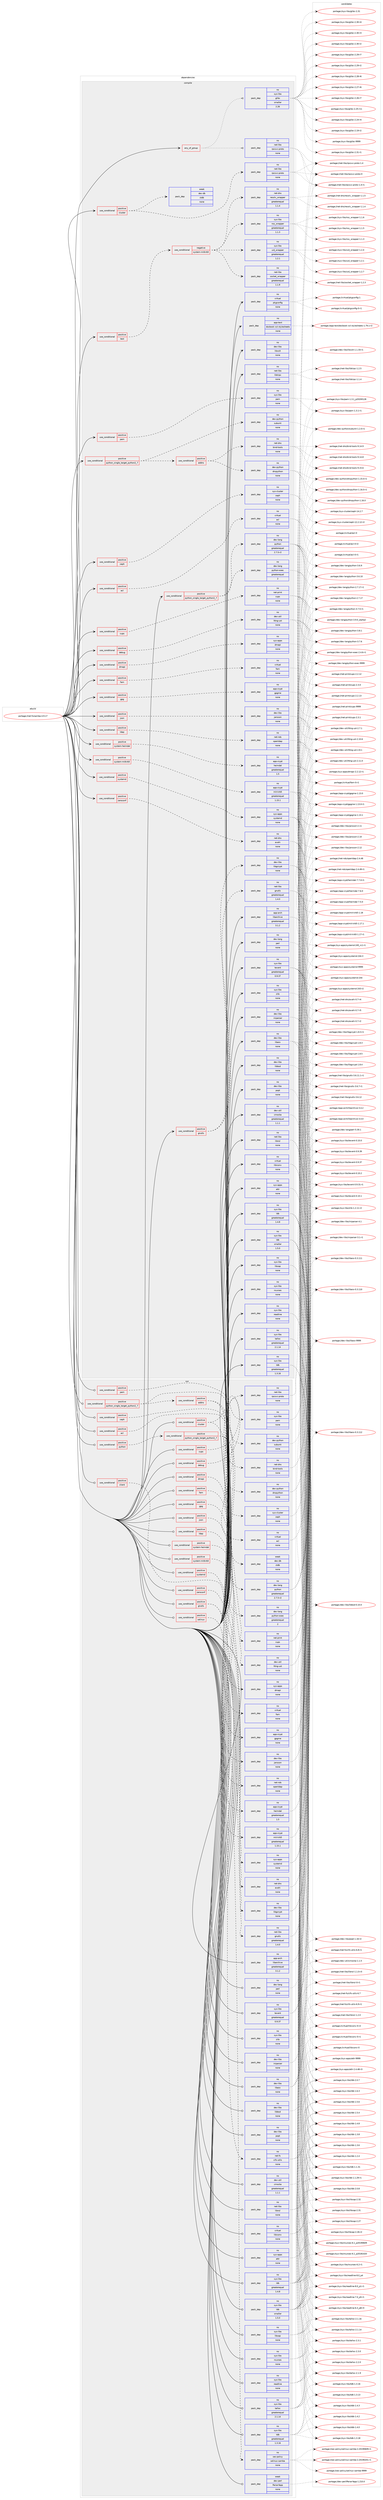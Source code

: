 digraph prolog {

# *************
# Graph options
# *************

newrank=true;
concentrate=true;
compound=true;
graph [rankdir=LR,fontname=Helvetica,fontsize=10,ranksep=1.5];#, ranksep=2.5, nodesep=0.2];
edge  [arrowhead=vee];
node  [fontname=Helvetica,fontsize=10];

# **********
# The ebuild
# **********

subgraph cluster_leftcol {
color=gray;
label=<<i>ebuild</i>>;
id [label="portage://net-fs/samba-4.9.17", color=red, width=4, href="../net-fs/samba-4.9.17.svg"];
}

# ****************
# The dependencies
# ****************

subgraph cluster_midcol {
color=gray;
label=<<i>dependencies</i>>;
subgraph cluster_compile {
fillcolor="#eeeeee";
style=filled;
label=<<i>compile</i>>;
subgraph any2134 {
dependency122425 [label=<<TABLE BORDER="0" CELLBORDER="1" CELLSPACING="0" CELLPADDING="4"><TR><TD CELLPADDING="10">any_of_group</TD></TR></TABLE>>, shape=none, color=red];subgraph pack91999 {
dependency122426 [label=<<TABLE BORDER="0" CELLBORDER="1" CELLSPACING="0" CELLPADDING="4" WIDTH="220"><TR><TD ROWSPAN="6" CELLPADDING="30">pack_dep</TD></TR><TR><TD WIDTH="110">no</TD></TR><TR><TD>net-libs</TD></TR><TR><TD>rpcsvc-proto</TD></TR><TR><TD>none</TD></TR><TR><TD></TD></TR></TABLE>>, shape=none, color=blue];
}
dependency122425:e -> dependency122426:w [weight=20,style="dotted",arrowhead="oinv"];
subgraph pack92000 {
dependency122427 [label=<<TABLE BORDER="0" CELLBORDER="1" CELLSPACING="0" CELLPADDING="4" WIDTH="220"><TR><TD ROWSPAN="6" CELLPADDING="30">pack_dep</TD></TR><TR><TD WIDTH="110">no</TD></TR><TR><TD>sys-libs</TD></TR><TR><TD>glibc</TD></TR><TR><TD>smaller</TD></TR><TR><TD>2.26</TD></TR></TABLE>>, shape=none, color=blue];
}
dependency122425:e -> dependency122427:w [weight=20,style="dotted",arrowhead="oinv"];
}
id:e -> dependency122425:w [weight=20,style="solid",arrowhead="vee"];
subgraph cond28165 {
dependency122428 [label=<<TABLE BORDER="0" CELLBORDER="1" CELLSPACING="0" CELLPADDING="4"><TR><TD ROWSPAN="3" CELLPADDING="10">use_conditional</TD></TR><TR><TD>positive</TD></TR><TR><TD>acl</TD></TR></TABLE>>, shape=none, color=red];
subgraph pack92001 {
dependency122429 [label=<<TABLE BORDER="0" CELLBORDER="1" CELLSPACING="0" CELLPADDING="4" WIDTH="220"><TR><TD ROWSPAN="6" CELLPADDING="30">pack_dep</TD></TR><TR><TD WIDTH="110">no</TD></TR><TR><TD>virtual</TD></TR><TR><TD>acl</TD></TR><TR><TD>none</TD></TR><TR><TD></TD></TR></TABLE>>, shape=none, color=blue];
}
dependency122428:e -> dependency122429:w [weight=20,style="dashed",arrowhead="vee"];
}
id:e -> dependency122428:w [weight=20,style="solid",arrowhead="vee"];
subgraph cond28166 {
dependency122430 [label=<<TABLE BORDER="0" CELLBORDER="1" CELLSPACING="0" CELLPADDING="4"><TR><TD ROWSPAN="3" CELLPADDING="10">use_conditional</TD></TR><TR><TD>positive</TD></TR><TR><TD>ceph</TD></TR></TABLE>>, shape=none, color=red];
subgraph pack92002 {
dependency122431 [label=<<TABLE BORDER="0" CELLBORDER="1" CELLSPACING="0" CELLPADDING="4" WIDTH="220"><TR><TD ROWSPAN="6" CELLPADDING="30">pack_dep</TD></TR><TR><TD WIDTH="110">no</TD></TR><TR><TD>sys-cluster</TD></TR><TR><TD>ceph</TD></TR><TR><TD>none</TD></TR><TR><TD></TD></TR></TABLE>>, shape=none, color=blue];
}
dependency122430:e -> dependency122431:w [weight=20,style="dashed",arrowhead="vee"];
}
id:e -> dependency122430:w [weight=20,style="solid",arrowhead="vee"];
subgraph cond28167 {
dependency122432 [label=<<TABLE BORDER="0" CELLBORDER="1" CELLSPACING="0" CELLPADDING="4"><TR><TD ROWSPAN="3" CELLPADDING="10">use_conditional</TD></TR><TR><TD>positive</TD></TR><TR><TD>cluster</TD></TR></TABLE>>, shape=none, color=red];
subgraph pack92003 {
dependency122433 [label=<<TABLE BORDER="0" CELLBORDER="1" CELLSPACING="0" CELLPADDING="4" WIDTH="220"><TR><TD ROWSPAN="6" CELLPADDING="30">pack_dep</TD></TR><TR><TD WIDTH="110">no</TD></TR><TR><TD>net-libs</TD></TR><TR><TD>rpcsvc-proto</TD></TR><TR><TD>none</TD></TR><TR><TD></TD></TR></TABLE>>, shape=none, color=blue];
}
dependency122432:e -> dependency122433:w [weight=20,style="dashed",arrowhead="vee"];
subgraph pack92004 {
dependency122434 [label=<<TABLE BORDER="0" CELLBORDER="1" CELLSPACING="0" CELLPADDING="4" WIDTH="220"><TR><TD ROWSPAN="6" CELLPADDING="30">pack_dep</TD></TR><TR><TD WIDTH="110">weak</TD></TR><TR><TD>dev-db</TD></TR><TR><TD>ctdb</TD></TR><TR><TD>none</TD></TR><TR><TD></TD></TR></TABLE>>, shape=none, color=blue];
}
dependency122432:e -> dependency122434:w [weight=20,style="dashed",arrowhead="vee"];
}
id:e -> dependency122432:w [weight=20,style="solid",arrowhead="vee"];
subgraph cond28168 {
dependency122435 [label=<<TABLE BORDER="0" CELLBORDER="1" CELLSPACING="0" CELLPADDING="4"><TR><TD ROWSPAN="3" CELLPADDING="10">use_conditional</TD></TR><TR><TD>positive</TD></TR><TR><TD>cups</TD></TR></TABLE>>, shape=none, color=red];
subgraph pack92005 {
dependency122436 [label=<<TABLE BORDER="0" CELLBORDER="1" CELLSPACING="0" CELLPADDING="4" WIDTH="220"><TR><TD ROWSPAN="6" CELLPADDING="30">pack_dep</TD></TR><TR><TD WIDTH="110">no</TD></TR><TR><TD>net-print</TD></TR><TR><TD>cups</TD></TR><TR><TD>none</TD></TR><TR><TD></TD></TR></TABLE>>, shape=none, color=blue];
}
dependency122435:e -> dependency122436:w [weight=20,style="dashed",arrowhead="vee"];
}
id:e -> dependency122435:w [weight=20,style="solid",arrowhead="vee"];
subgraph cond28169 {
dependency122437 [label=<<TABLE BORDER="0" CELLBORDER="1" CELLSPACING="0" CELLPADDING="4"><TR><TD ROWSPAN="3" CELLPADDING="10">use_conditional</TD></TR><TR><TD>positive</TD></TR><TR><TD>debug</TD></TR></TABLE>>, shape=none, color=red];
subgraph pack92006 {
dependency122438 [label=<<TABLE BORDER="0" CELLBORDER="1" CELLSPACING="0" CELLPADDING="4" WIDTH="220"><TR><TD ROWSPAN="6" CELLPADDING="30">pack_dep</TD></TR><TR><TD WIDTH="110">no</TD></TR><TR><TD>dev-util</TD></TR><TR><TD>lttng-ust</TD></TR><TR><TD>none</TD></TR><TR><TD></TD></TR></TABLE>>, shape=none, color=blue];
}
dependency122437:e -> dependency122438:w [weight=20,style="dashed",arrowhead="vee"];
}
id:e -> dependency122437:w [weight=20,style="solid",arrowhead="vee"];
subgraph cond28170 {
dependency122439 [label=<<TABLE BORDER="0" CELLBORDER="1" CELLSPACING="0" CELLPADDING="4"><TR><TD ROWSPAN="3" CELLPADDING="10">use_conditional</TD></TR><TR><TD>positive</TD></TR><TR><TD>dmapi</TD></TR></TABLE>>, shape=none, color=red];
subgraph pack92007 {
dependency122440 [label=<<TABLE BORDER="0" CELLBORDER="1" CELLSPACING="0" CELLPADDING="4" WIDTH="220"><TR><TD ROWSPAN="6" CELLPADDING="30">pack_dep</TD></TR><TR><TD WIDTH="110">no</TD></TR><TR><TD>sys-apps</TD></TR><TR><TD>dmapi</TD></TR><TR><TD>none</TD></TR><TR><TD></TD></TR></TABLE>>, shape=none, color=blue];
}
dependency122439:e -> dependency122440:w [weight=20,style="dashed",arrowhead="vee"];
}
id:e -> dependency122439:w [weight=20,style="solid",arrowhead="vee"];
subgraph cond28171 {
dependency122441 [label=<<TABLE BORDER="0" CELLBORDER="1" CELLSPACING="0" CELLPADDING="4"><TR><TD ROWSPAN="3" CELLPADDING="10">use_conditional</TD></TR><TR><TD>positive</TD></TR><TR><TD>fam</TD></TR></TABLE>>, shape=none, color=red];
subgraph pack92008 {
dependency122442 [label=<<TABLE BORDER="0" CELLBORDER="1" CELLSPACING="0" CELLPADDING="4" WIDTH="220"><TR><TD ROWSPAN="6" CELLPADDING="30">pack_dep</TD></TR><TR><TD WIDTH="110">no</TD></TR><TR><TD>virtual</TD></TR><TR><TD>fam</TD></TR><TR><TD>none</TD></TR><TR><TD></TD></TR></TABLE>>, shape=none, color=blue];
}
dependency122441:e -> dependency122442:w [weight=20,style="dashed",arrowhead="vee"];
}
id:e -> dependency122441:w [weight=20,style="solid",arrowhead="vee"];
subgraph cond28172 {
dependency122443 [label=<<TABLE BORDER="0" CELLBORDER="1" CELLSPACING="0" CELLPADDING="4"><TR><TD ROWSPAN="3" CELLPADDING="10">use_conditional</TD></TR><TR><TD>positive</TD></TR><TR><TD>gnutls</TD></TR></TABLE>>, shape=none, color=red];
subgraph pack92009 {
dependency122444 [label=<<TABLE BORDER="0" CELLBORDER="1" CELLSPACING="0" CELLPADDING="4" WIDTH="220"><TR><TD ROWSPAN="6" CELLPADDING="30">pack_dep</TD></TR><TR><TD WIDTH="110">no</TD></TR><TR><TD>dev-libs</TD></TR><TR><TD>libgcrypt</TD></TR><TR><TD>none</TD></TR><TR><TD></TD></TR></TABLE>>, shape=none, color=blue];
}
dependency122443:e -> dependency122444:w [weight=20,style="dashed",arrowhead="vee"];
subgraph pack92010 {
dependency122445 [label=<<TABLE BORDER="0" CELLBORDER="1" CELLSPACING="0" CELLPADDING="4" WIDTH="220"><TR><TD ROWSPAN="6" CELLPADDING="30">pack_dep</TD></TR><TR><TD WIDTH="110">no</TD></TR><TR><TD>net-libs</TD></TR><TR><TD>gnutls</TD></TR><TR><TD>greaterequal</TD></TR><TR><TD>1.4.0</TD></TR></TABLE>>, shape=none, color=blue];
}
dependency122443:e -> dependency122445:w [weight=20,style="dashed",arrowhead="vee"];
}
id:e -> dependency122443:w [weight=20,style="solid",arrowhead="vee"];
subgraph cond28173 {
dependency122446 [label=<<TABLE BORDER="0" CELLBORDER="1" CELLSPACING="0" CELLPADDING="4"><TR><TD ROWSPAN="3" CELLPADDING="10">use_conditional</TD></TR><TR><TD>positive</TD></TR><TR><TD>gpg</TD></TR></TABLE>>, shape=none, color=red];
subgraph pack92011 {
dependency122447 [label=<<TABLE BORDER="0" CELLBORDER="1" CELLSPACING="0" CELLPADDING="4" WIDTH="220"><TR><TD ROWSPAN="6" CELLPADDING="30">pack_dep</TD></TR><TR><TD WIDTH="110">no</TD></TR><TR><TD>app-crypt</TD></TR><TR><TD>gpgme</TD></TR><TR><TD>none</TD></TR><TR><TD></TD></TR></TABLE>>, shape=none, color=blue];
}
dependency122446:e -> dependency122447:w [weight=20,style="dashed",arrowhead="vee"];
}
id:e -> dependency122446:w [weight=20,style="solid",arrowhead="vee"];
subgraph cond28174 {
dependency122448 [label=<<TABLE BORDER="0" CELLBORDER="1" CELLSPACING="0" CELLPADDING="4"><TR><TD ROWSPAN="3" CELLPADDING="10">use_conditional</TD></TR><TR><TD>positive</TD></TR><TR><TD>json</TD></TR></TABLE>>, shape=none, color=red];
subgraph pack92012 {
dependency122449 [label=<<TABLE BORDER="0" CELLBORDER="1" CELLSPACING="0" CELLPADDING="4" WIDTH="220"><TR><TD ROWSPAN="6" CELLPADDING="30">pack_dep</TD></TR><TR><TD WIDTH="110">no</TD></TR><TR><TD>dev-libs</TD></TR><TR><TD>jansson</TD></TR><TR><TD>none</TD></TR><TR><TD></TD></TR></TABLE>>, shape=none, color=blue];
}
dependency122448:e -> dependency122449:w [weight=20,style="dashed",arrowhead="vee"];
}
id:e -> dependency122448:w [weight=20,style="solid",arrowhead="vee"];
subgraph cond28175 {
dependency122450 [label=<<TABLE BORDER="0" CELLBORDER="1" CELLSPACING="0" CELLPADDING="4"><TR><TD ROWSPAN="3" CELLPADDING="10">use_conditional</TD></TR><TR><TD>positive</TD></TR><TR><TD>ldap</TD></TR></TABLE>>, shape=none, color=red];
subgraph pack92013 {
dependency122451 [label=<<TABLE BORDER="0" CELLBORDER="1" CELLSPACING="0" CELLPADDING="4" WIDTH="220"><TR><TD ROWSPAN="6" CELLPADDING="30">pack_dep</TD></TR><TR><TD WIDTH="110">no</TD></TR><TR><TD>net-nds</TD></TR><TR><TD>openldap</TD></TR><TR><TD>none</TD></TR><TR><TD></TD></TR></TABLE>>, shape=none, color=blue];
}
dependency122450:e -> dependency122451:w [weight=20,style="dashed",arrowhead="vee"];
}
id:e -> dependency122450:w [weight=20,style="solid",arrowhead="vee"];
subgraph cond28176 {
dependency122452 [label=<<TABLE BORDER="0" CELLBORDER="1" CELLSPACING="0" CELLPADDING="4"><TR><TD ROWSPAN="3" CELLPADDING="10">use_conditional</TD></TR><TR><TD>positive</TD></TR><TR><TD>pam</TD></TR></TABLE>>, shape=none, color=red];
subgraph pack92014 {
dependency122453 [label=<<TABLE BORDER="0" CELLBORDER="1" CELLSPACING="0" CELLPADDING="4" WIDTH="220"><TR><TD ROWSPAN="6" CELLPADDING="30">pack_dep</TD></TR><TR><TD WIDTH="110">no</TD></TR><TR><TD>sys-libs</TD></TR><TR><TD>pam</TD></TR><TR><TD>none</TD></TR><TR><TD></TD></TR></TABLE>>, shape=none, color=blue];
}
dependency122452:e -> dependency122453:w [weight=20,style="dashed",arrowhead="vee"];
}
id:e -> dependency122452:w [weight=20,style="solid",arrowhead="vee"];
subgraph cond28177 {
dependency122454 [label=<<TABLE BORDER="0" CELLBORDER="1" CELLSPACING="0" CELLPADDING="4"><TR><TD ROWSPAN="3" CELLPADDING="10">use_conditional</TD></TR><TR><TD>positive</TD></TR><TR><TD>python_single_target_python2_7</TD></TR></TABLE>>, shape=none, color=red];
subgraph pack92015 {
dependency122455 [label=<<TABLE BORDER="0" CELLBORDER="1" CELLSPACING="0" CELLPADDING="4" WIDTH="220"><TR><TD ROWSPAN="6" CELLPADDING="30">pack_dep</TD></TR><TR><TD WIDTH="110">no</TD></TR><TR><TD>dev-lang</TD></TR><TR><TD>python</TD></TR><TR><TD>greaterequal</TD></TR><TR><TD>2.7.5-r2</TD></TR></TABLE>>, shape=none, color=blue];
}
dependency122454:e -> dependency122455:w [weight=20,style="dashed",arrowhead="vee"];
subgraph pack92016 {
dependency122456 [label=<<TABLE BORDER="0" CELLBORDER="1" CELLSPACING="0" CELLPADDING="4" WIDTH="220"><TR><TD ROWSPAN="6" CELLPADDING="30">pack_dep</TD></TR><TR><TD WIDTH="110">no</TD></TR><TR><TD>dev-lang</TD></TR><TR><TD>python-exec</TD></TR><TR><TD>greaterequal</TD></TR><TR><TD>2</TD></TR></TABLE>>, shape=none, color=blue];
}
dependency122454:e -> dependency122456:w [weight=20,style="dashed",arrowhead="vee"];
}
id:e -> dependency122454:w [weight=20,style="solid",arrowhead="vee"];
subgraph cond28178 {
dependency122457 [label=<<TABLE BORDER="0" CELLBORDER="1" CELLSPACING="0" CELLPADDING="4"><TR><TD ROWSPAN="3" CELLPADDING="10">use_conditional</TD></TR><TR><TD>positive</TD></TR><TR><TD>python_single_target_python2_7</TD></TR></TABLE>>, shape=none, color=red];
subgraph pack92017 {
dependency122458 [label=<<TABLE BORDER="0" CELLBORDER="1" CELLSPACING="0" CELLPADDING="4" WIDTH="220"><TR><TD ROWSPAN="6" CELLPADDING="30">pack_dep</TD></TR><TR><TD WIDTH="110">no</TD></TR><TR><TD>dev-python</TD></TR><TR><TD>subunit</TD></TR><TR><TD>none</TD></TR><TR><TD></TD></TR></TABLE>>, shape=none, color=blue];
}
dependency122457:e -> dependency122458:w [weight=20,style="dashed",arrowhead="vee"];
subgraph cond28179 {
dependency122459 [label=<<TABLE BORDER="0" CELLBORDER="1" CELLSPACING="0" CELLPADDING="4"><TR><TD ROWSPAN="3" CELLPADDING="10">use_conditional</TD></TR><TR><TD>positive</TD></TR><TR><TD>addns</TD></TR></TABLE>>, shape=none, color=red];
subgraph pack92018 {
dependency122460 [label=<<TABLE BORDER="0" CELLBORDER="1" CELLSPACING="0" CELLPADDING="4" WIDTH="220"><TR><TD ROWSPAN="6" CELLPADDING="30">pack_dep</TD></TR><TR><TD WIDTH="110">no</TD></TR><TR><TD>net-dns</TD></TR><TR><TD>bind-tools</TD></TR><TR><TD>none</TD></TR><TR><TD></TD></TR></TABLE>>, shape=none, color=blue];
}
dependency122459:e -> dependency122460:w [weight=20,style="dashed",arrowhead="vee"];
subgraph pack92019 {
dependency122461 [label=<<TABLE BORDER="0" CELLBORDER="1" CELLSPACING="0" CELLPADDING="4" WIDTH="220"><TR><TD ROWSPAN="6" CELLPADDING="30">pack_dep</TD></TR><TR><TD WIDTH="110">no</TD></TR><TR><TD>dev-python</TD></TR><TR><TD>dnspython</TD></TR><TR><TD>none</TD></TR><TR><TD></TD></TR></TABLE>>, shape=none, color=blue];
}
dependency122459:e -> dependency122461:w [weight=20,style="dashed",arrowhead="vee"];
}
dependency122457:e -> dependency122459:w [weight=20,style="dashed",arrowhead="vee"];
}
id:e -> dependency122457:w [weight=20,style="solid",arrowhead="vee"];
subgraph cond28180 {
dependency122462 [label=<<TABLE BORDER="0" CELLBORDER="1" CELLSPACING="0" CELLPADDING="4"><TR><TD ROWSPAN="3" CELLPADDING="10">use_conditional</TD></TR><TR><TD>positive</TD></TR><TR><TD>system-heimdal</TD></TR></TABLE>>, shape=none, color=red];
subgraph pack92020 {
dependency122463 [label=<<TABLE BORDER="0" CELLBORDER="1" CELLSPACING="0" CELLPADDING="4" WIDTH="220"><TR><TD ROWSPAN="6" CELLPADDING="30">pack_dep</TD></TR><TR><TD WIDTH="110">no</TD></TR><TR><TD>app-crypt</TD></TR><TR><TD>heimdal</TD></TR><TR><TD>greaterequal</TD></TR><TR><TD>1.5</TD></TR></TABLE>>, shape=none, color=blue];
}
dependency122462:e -> dependency122463:w [weight=20,style="dashed",arrowhead="vee"];
}
id:e -> dependency122462:w [weight=20,style="solid",arrowhead="vee"];
subgraph cond28181 {
dependency122464 [label=<<TABLE BORDER="0" CELLBORDER="1" CELLSPACING="0" CELLPADDING="4"><TR><TD ROWSPAN="3" CELLPADDING="10">use_conditional</TD></TR><TR><TD>positive</TD></TR><TR><TD>system-mitkrb5</TD></TR></TABLE>>, shape=none, color=red];
subgraph pack92021 {
dependency122465 [label=<<TABLE BORDER="0" CELLBORDER="1" CELLSPACING="0" CELLPADDING="4" WIDTH="220"><TR><TD ROWSPAN="6" CELLPADDING="30">pack_dep</TD></TR><TR><TD WIDTH="110">no</TD></TR><TR><TD>app-crypt</TD></TR><TR><TD>mit-krb5</TD></TR><TR><TD>greaterequal</TD></TR><TR><TD>1.15.1</TD></TR></TABLE>>, shape=none, color=blue];
}
dependency122464:e -> dependency122465:w [weight=20,style="dashed",arrowhead="vee"];
}
id:e -> dependency122464:w [weight=20,style="solid",arrowhead="vee"];
subgraph cond28182 {
dependency122466 [label=<<TABLE BORDER="0" CELLBORDER="1" CELLSPACING="0" CELLPADDING="4"><TR><TD ROWSPAN="3" CELLPADDING="10">use_conditional</TD></TR><TR><TD>positive</TD></TR><TR><TD>systemd</TD></TR></TABLE>>, shape=none, color=red];
subgraph pack92022 {
dependency122467 [label=<<TABLE BORDER="0" CELLBORDER="1" CELLSPACING="0" CELLPADDING="4" WIDTH="220"><TR><TD ROWSPAN="6" CELLPADDING="30">pack_dep</TD></TR><TR><TD WIDTH="110">no</TD></TR><TR><TD>sys-apps</TD></TR><TR><TD>systemd</TD></TR><TR><TD>none</TD></TR><TR><TD></TD></TR></TABLE>>, shape=none, color=blue];
}
dependency122466:e -> dependency122467:w [weight=20,style="dashed",arrowhead="vee"];
}
id:e -> dependency122466:w [weight=20,style="solid",arrowhead="vee"];
subgraph cond28183 {
dependency122468 [label=<<TABLE BORDER="0" CELLBORDER="1" CELLSPACING="0" CELLPADDING="4"><TR><TD ROWSPAN="3" CELLPADDING="10">use_conditional</TD></TR><TR><TD>positive</TD></TR><TR><TD>test</TD></TR></TABLE>>, shape=none, color=red];
subgraph cond28184 {
dependency122469 [label=<<TABLE BORDER="0" CELLBORDER="1" CELLSPACING="0" CELLPADDING="4"><TR><TD ROWSPAN="3" CELLPADDING="10">use_conditional</TD></TR><TR><TD>negative</TD></TR><TR><TD>system-mitkrb5</TD></TR></TABLE>>, shape=none, color=red];
subgraph pack92023 {
dependency122470 [label=<<TABLE BORDER="0" CELLBORDER="1" CELLSPACING="0" CELLPADDING="4" WIDTH="220"><TR><TD ROWSPAN="6" CELLPADDING="30">pack_dep</TD></TR><TR><TD WIDTH="110">no</TD></TR><TR><TD>sys-libs</TD></TR><TR><TD>nss_wrapper</TD></TR><TR><TD>greaterequal</TD></TR><TR><TD>1.1.3</TD></TR></TABLE>>, shape=none, color=blue];
}
dependency122469:e -> dependency122470:w [weight=20,style="dashed",arrowhead="vee"];
subgraph pack92024 {
dependency122471 [label=<<TABLE BORDER="0" CELLBORDER="1" CELLSPACING="0" CELLPADDING="4" WIDTH="220"><TR><TD ROWSPAN="6" CELLPADDING="30">pack_dep</TD></TR><TR><TD WIDTH="110">no</TD></TR><TR><TD>net-dns</TD></TR><TR><TD>resolv_wrapper</TD></TR><TR><TD>greaterequal</TD></TR><TR><TD>1.1.4</TD></TR></TABLE>>, shape=none, color=blue];
}
dependency122469:e -> dependency122471:w [weight=20,style="dashed",arrowhead="vee"];
subgraph pack92025 {
dependency122472 [label=<<TABLE BORDER="0" CELLBORDER="1" CELLSPACING="0" CELLPADDING="4" WIDTH="220"><TR><TD ROWSPAN="6" CELLPADDING="30">pack_dep</TD></TR><TR><TD WIDTH="110">no</TD></TR><TR><TD>net-libs</TD></TR><TR><TD>socket_wrapper</TD></TR><TR><TD>greaterequal</TD></TR><TR><TD>1.1.9</TD></TR></TABLE>>, shape=none, color=blue];
}
dependency122469:e -> dependency122472:w [weight=20,style="dashed",arrowhead="vee"];
subgraph pack92026 {
dependency122473 [label=<<TABLE BORDER="0" CELLBORDER="1" CELLSPACING="0" CELLPADDING="4" WIDTH="220"><TR><TD ROWSPAN="6" CELLPADDING="30">pack_dep</TD></TR><TR><TD WIDTH="110">no</TD></TR><TR><TD>sys-libs</TD></TR><TR><TD>uid_wrapper</TD></TR><TR><TD>greaterequal</TD></TR><TR><TD>1.2.1</TD></TR></TABLE>>, shape=none, color=blue];
}
dependency122469:e -> dependency122473:w [weight=20,style="dashed",arrowhead="vee"];
}
dependency122468:e -> dependency122469:w [weight=20,style="dashed",arrowhead="vee"];
}
id:e -> dependency122468:w [weight=20,style="solid",arrowhead="vee"];
subgraph cond28185 {
dependency122474 [label=<<TABLE BORDER="0" CELLBORDER="1" CELLSPACING="0" CELLPADDING="4"><TR><TD ROWSPAN="3" CELLPADDING="10">use_conditional</TD></TR><TR><TD>positive</TD></TR><TR><TD>zeroconf</TD></TR></TABLE>>, shape=none, color=red];
subgraph pack92027 {
dependency122475 [label=<<TABLE BORDER="0" CELLBORDER="1" CELLSPACING="0" CELLPADDING="4" WIDTH="220"><TR><TD ROWSPAN="6" CELLPADDING="30">pack_dep</TD></TR><TR><TD WIDTH="110">no</TD></TR><TR><TD>net-dns</TD></TR><TR><TD>avahi</TD></TR><TR><TD>none</TD></TR><TR><TD></TD></TR></TABLE>>, shape=none, color=blue];
}
dependency122474:e -> dependency122475:w [weight=20,style="dashed",arrowhead="vee"];
}
id:e -> dependency122474:w [weight=20,style="solid",arrowhead="vee"];
subgraph pack92028 {
dependency122476 [label=<<TABLE BORDER="0" CELLBORDER="1" CELLSPACING="0" CELLPADDING="4" WIDTH="220"><TR><TD ROWSPAN="6" CELLPADDING="30">pack_dep</TD></TR><TR><TD WIDTH="110">no</TD></TR><TR><TD>app-arch</TD></TR><TR><TD>libarchive</TD></TR><TR><TD>greaterequal</TD></TR><TR><TD>3.1.2</TD></TR></TABLE>>, shape=none, color=blue];
}
id:e -> dependency122476:w [weight=20,style="solid",arrowhead="vee"];
subgraph pack92029 {
dependency122477 [label=<<TABLE BORDER="0" CELLBORDER="1" CELLSPACING="0" CELLPADDING="4" WIDTH="220"><TR><TD ROWSPAN="6" CELLPADDING="30">pack_dep</TD></TR><TR><TD WIDTH="110">no</TD></TR><TR><TD>app-text</TD></TR><TR><TD>docbook-xsl-stylesheets</TD></TR><TR><TD>none</TD></TR><TR><TD></TD></TR></TABLE>>, shape=none, color=blue];
}
id:e -> dependency122477:w [weight=20,style="solid",arrowhead="vee"];
subgraph pack92030 {
dependency122478 [label=<<TABLE BORDER="0" CELLBORDER="1" CELLSPACING="0" CELLPADDING="4" WIDTH="220"><TR><TD ROWSPAN="6" CELLPADDING="30">pack_dep</TD></TR><TR><TD WIDTH="110">no</TD></TR><TR><TD>dev-lang</TD></TR><TR><TD>perl</TD></TR><TR><TD>none</TD></TR><TR><TD></TD></TR></TABLE>>, shape=none, color=blue];
}
id:e -> dependency122478:w [weight=20,style="solid",arrowhead="vee"];
subgraph pack92031 {
dependency122479 [label=<<TABLE BORDER="0" CELLBORDER="1" CELLSPACING="0" CELLPADDING="4" WIDTH="220"><TR><TD ROWSPAN="6" CELLPADDING="30">pack_dep</TD></TR><TR><TD WIDTH="110">no</TD></TR><TR><TD>dev-libs</TD></TR><TR><TD>iniparser</TD></TR><TR><TD>none</TD></TR><TR><TD></TD></TR></TABLE>>, shape=none, color=blue];
}
id:e -> dependency122479:w [weight=20,style="solid",arrowhead="vee"];
subgraph pack92032 {
dependency122480 [label=<<TABLE BORDER="0" CELLBORDER="1" CELLSPACING="0" CELLPADDING="4" WIDTH="220"><TR><TD ROWSPAN="6" CELLPADDING="30">pack_dep</TD></TR><TR><TD WIDTH="110">no</TD></TR><TR><TD>dev-libs</TD></TR><TR><TD>libaio</TD></TR><TR><TD>none</TD></TR><TR><TD></TD></TR></TABLE>>, shape=none, color=blue];
}
id:e -> dependency122480:w [weight=20,style="solid",arrowhead="vee"];
subgraph pack92033 {
dependency122481 [label=<<TABLE BORDER="0" CELLBORDER="1" CELLSPACING="0" CELLPADDING="4" WIDTH="220"><TR><TD ROWSPAN="6" CELLPADDING="30">pack_dep</TD></TR><TR><TD WIDTH="110">no</TD></TR><TR><TD>dev-libs</TD></TR><TR><TD>libbsd</TD></TR><TR><TD>none</TD></TR><TR><TD></TD></TR></TABLE>>, shape=none, color=blue];
}
id:e -> dependency122481:w [weight=20,style="solid",arrowhead="vee"];
subgraph pack92034 {
dependency122482 [label=<<TABLE BORDER="0" CELLBORDER="1" CELLSPACING="0" CELLPADDING="4" WIDTH="220"><TR><TD ROWSPAN="6" CELLPADDING="30">pack_dep</TD></TR><TR><TD WIDTH="110">no</TD></TR><TR><TD>dev-libs</TD></TR><TR><TD>libxslt</TD></TR><TR><TD>none</TD></TR><TR><TD></TD></TR></TABLE>>, shape=none, color=blue];
}
id:e -> dependency122482:w [weight=20,style="solid",arrowhead="vee"];
subgraph pack92035 {
dependency122483 [label=<<TABLE BORDER="0" CELLBORDER="1" CELLSPACING="0" CELLPADDING="4" WIDTH="220"><TR><TD ROWSPAN="6" CELLPADDING="30">pack_dep</TD></TR><TR><TD WIDTH="110">no</TD></TR><TR><TD>dev-libs</TD></TR><TR><TD>popt</TD></TR><TR><TD>none</TD></TR><TR><TD></TD></TR></TABLE>>, shape=none, color=blue];
}
id:e -> dependency122483:w [weight=20,style="solid",arrowhead="vee"];
subgraph pack92036 {
dependency122484 [label=<<TABLE BORDER="0" CELLBORDER="1" CELLSPACING="0" CELLPADDING="4" WIDTH="220"><TR><TD ROWSPAN="6" CELLPADDING="30">pack_dep</TD></TR><TR><TD WIDTH="110">no</TD></TR><TR><TD>dev-util</TD></TR><TR><TD>cmocka</TD></TR><TR><TD>greaterequal</TD></TR><TR><TD>1.1.1</TD></TR></TABLE>>, shape=none, color=blue];
}
id:e -> dependency122484:w [weight=20,style="solid",arrowhead="vee"];
subgraph pack92037 {
dependency122485 [label=<<TABLE BORDER="0" CELLBORDER="1" CELLSPACING="0" CELLPADDING="4" WIDTH="220"><TR><TD ROWSPAN="6" CELLPADDING="30">pack_dep</TD></TR><TR><TD WIDTH="110">no</TD></TR><TR><TD>net-libs</TD></TR><TR><TD>libnsl</TD></TR><TR><TD>none</TD></TR><TR><TD></TD></TR></TABLE>>, shape=none, color=blue];
}
id:e -> dependency122485:w [weight=20,style="solid",arrowhead="vee"];
subgraph pack92038 {
dependency122486 [label=<<TABLE BORDER="0" CELLBORDER="1" CELLSPACING="0" CELLPADDING="4" WIDTH="220"><TR><TD ROWSPAN="6" CELLPADDING="30">pack_dep</TD></TR><TR><TD WIDTH="110">no</TD></TR><TR><TD>net-libs</TD></TR><TR><TD>libtirpc</TD></TR><TR><TD>none</TD></TR><TR><TD></TD></TR></TABLE>>, shape=none, color=blue];
}
id:e -> dependency122486:w [weight=20,style="solid",arrowhead="vee"];
subgraph pack92039 {
dependency122487 [label=<<TABLE BORDER="0" CELLBORDER="1" CELLSPACING="0" CELLPADDING="4" WIDTH="220"><TR><TD ROWSPAN="6" CELLPADDING="30">pack_dep</TD></TR><TR><TD WIDTH="110">no</TD></TR><TR><TD>sys-apps</TD></TR><TR><TD>attr</TD></TR><TR><TD>none</TD></TR><TR><TD></TD></TR></TABLE>>, shape=none, color=blue];
}
id:e -> dependency122487:w [weight=20,style="solid",arrowhead="vee"];
subgraph pack92040 {
dependency122488 [label=<<TABLE BORDER="0" CELLBORDER="1" CELLSPACING="0" CELLPADDING="4" WIDTH="220"><TR><TD ROWSPAN="6" CELLPADDING="30">pack_dep</TD></TR><TR><TD WIDTH="110">no</TD></TR><TR><TD>sys-libs</TD></TR><TR><TD>ldb</TD></TR><TR><TD>greaterequal</TD></TR><TR><TD>1.4.8</TD></TR></TABLE>>, shape=none, color=blue];
}
id:e -> dependency122488:w [weight=20,style="solid",arrowhead="vee"];
subgraph pack92041 {
dependency122489 [label=<<TABLE BORDER="0" CELLBORDER="1" CELLSPACING="0" CELLPADDING="4" WIDTH="220"><TR><TD ROWSPAN="6" CELLPADDING="30">pack_dep</TD></TR><TR><TD WIDTH="110">no</TD></TR><TR><TD>sys-libs</TD></TR><TR><TD>ldb</TD></TR><TR><TD>smaller</TD></TR><TR><TD>1.5.0</TD></TR></TABLE>>, shape=none, color=blue];
}
id:e -> dependency122489:w [weight=20,style="solid",arrowhead="vee"];
subgraph pack92042 {
dependency122490 [label=<<TABLE BORDER="0" CELLBORDER="1" CELLSPACING="0" CELLPADDING="4" WIDTH="220"><TR><TD ROWSPAN="6" CELLPADDING="30">pack_dep</TD></TR><TR><TD WIDTH="110">no</TD></TR><TR><TD>sys-libs</TD></TR><TR><TD>libcap</TD></TR><TR><TD>none</TD></TR><TR><TD></TD></TR></TABLE>>, shape=none, color=blue];
}
id:e -> dependency122490:w [weight=20,style="solid",arrowhead="vee"];
subgraph pack92043 {
dependency122491 [label=<<TABLE BORDER="0" CELLBORDER="1" CELLSPACING="0" CELLPADDING="4" WIDTH="220"><TR><TD ROWSPAN="6" CELLPADDING="30">pack_dep</TD></TR><TR><TD WIDTH="110">no</TD></TR><TR><TD>sys-libs</TD></TR><TR><TD>ncurses</TD></TR><TR><TD>none</TD></TR><TR><TD></TD></TR></TABLE>>, shape=none, color=blue];
}
id:e -> dependency122491:w [weight=20,style="solid",arrowhead="vee"];
subgraph pack92044 {
dependency122492 [label=<<TABLE BORDER="0" CELLBORDER="1" CELLSPACING="0" CELLPADDING="4" WIDTH="220"><TR><TD ROWSPAN="6" CELLPADDING="30">pack_dep</TD></TR><TR><TD WIDTH="110">no</TD></TR><TR><TD>sys-libs</TD></TR><TR><TD>readline</TD></TR><TR><TD>none</TD></TR><TR><TD></TD></TR></TABLE>>, shape=none, color=blue];
}
id:e -> dependency122492:w [weight=20,style="solid",arrowhead="vee"];
subgraph pack92045 {
dependency122493 [label=<<TABLE BORDER="0" CELLBORDER="1" CELLSPACING="0" CELLPADDING="4" WIDTH="220"><TR><TD ROWSPAN="6" CELLPADDING="30">pack_dep</TD></TR><TR><TD WIDTH="110">no</TD></TR><TR><TD>sys-libs</TD></TR><TR><TD>talloc</TD></TR><TR><TD>greaterequal</TD></TR><TR><TD>2.1.14</TD></TR></TABLE>>, shape=none, color=blue];
}
id:e -> dependency122493:w [weight=20,style="solid",arrowhead="vee"];
subgraph pack92046 {
dependency122494 [label=<<TABLE BORDER="0" CELLBORDER="1" CELLSPACING="0" CELLPADDING="4" WIDTH="220"><TR><TD ROWSPAN="6" CELLPADDING="30">pack_dep</TD></TR><TR><TD WIDTH="110">no</TD></TR><TR><TD>sys-libs</TD></TR><TR><TD>tdb</TD></TR><TR><TD>greaterequal</TD></TR><TR><TD>1.3.16</TD></TR></TABLE>>, shape=none, color=blue];
}
id:e -> dependency122494:w [weight=20,style="solid",arrowhead="vee"];
subgraph pack92047 {
dependency122495 [label=<<TABLE BORDER="0" CELLBORDER="1" CELLSPACING="0" CELLPADDING="4" WIDTH="220"><TR><TD ROWSPAN="6" CELLPADDING="30">pack_dep</TD></TR><TR><TD WIDTH="110">no</TD></TR><TR><TD>sys-libs</TD></TR><TR><TD>tevent</TD></TR><TR><TD>greaterequal</TD></TR><TR><TD>0.9.37</TD></TR></TABLE>>, shape=none, color=blue];
}
id:e -> dependency122495:w [weight=20,style="solid",arrowhead="vee"];
subgraph pack92048 {
dependency122496 [label=<<TABLE BORDER="0" CELLBORDER="1" CELLSPACING="0" CELLPADDING="4" WIDTH="220"><TR><TD ROWSPAN="6" CELLPADDING="30">pack_dep</TD></TR><TR><TD WIDTH="110">no</TD></TR><TR><TD>sys-libs</TD></TR><TR><TD>zlib</TD></TR><TR><TD>none</TD></TR><TR><TD></TD></TR></TABLE>>, shape=none, color=blue];
}
id:e -> dependency122496:w [weight=20,style="solid",arrowhead="vee"];
subgraph pack92049 {
dependency122497 [label=<<TABLE BORDER="0" CELLBORDER="1" CELLSPACING="0" CELLPADDING="4" WIDTH="220"><TR><TD ROWSPAN="6" CELLPADDING="30">pack_dep</TD></TR><TR><TD WIDTH="110">no</TD></TR><TR><TD>virtual</TD></TR><TR><TD>libiconv</TD></TR><TR><TD>none</TD></TR><TR><TD></TD></TR></TABLE>>, shape=none, color=blue];
}
id:e -> dependency122497:w [weight=20,style="solid",arrowhead="vee"];
subgraph pack92050 {
dependency122498 [label=<<TABLE BORDER="0" CELLBORDER="1" CELLSPACING="0" CELLPADDING="4" WIDTH="220"><TR><TD ROWSPAN="6" CELLPADDING="30">pack_dep</TD></TR><TR><TD WIDTH="110">no</TD></TR><TR><TD>virtual</TD></TR><TR><TD>pkgconfig</TD></TR><TR><TD>none</TD></TR><TR><TD></TD></TR></TABLE>>, shape=none, color=blue];
}
id:e -> dependency122498:w [weight=20,style="solid",arrowhead="vee"];
}
subgraph cluster_compileandrun {
fillcolor="#eeeeee";
style=filled;
label=<<i>compile and run</i>>;
}
subgraph cluster_run {
fillcolor="#eeeeee";
style=filled;
label=<<i>run</i>>;
subgraph cond28186 {
dependency122499 [label=<<TABLE BORDER="0" CELLBORDER="1" CELLSPACING="0" CELLPADDING="4"><TR><TD ROWSPAN="3" CELLPADDING="10">use_conditional</TD></TR><TR><TD>positive</TD></TR><TR><TD>acl</TD></TR></TABLE>>, shape=none, color=red];
subgraph pack92051 {
dependency122500 [label=<<TABLE BORDER="0" CELLBORDER="1" CELLSPACING="0" CELLPADDING="4" WIDTH="220"><TR><TD ROWSPAN="6" CELLPADDING="30">pack_dep</TD></TR><TR><TD WIDTH="110">no</TD></TR><TR><TD>virtual</TD></TR><TR><TD>acl</TD></TR><TR><TD>none</TD></TR><TR><TD></TD></TR></TABLE>>, shape=none, color=blue];
}
dependency122499:e -> dependency122500:w [weight=20,style="dashed",arrowhead="vee"];
}
id:e -> dependency122499:w [weight=20,style="solid",arrowhead="odot"];
subgraph cond28187 {
dependency122501 [label=<<TABLE BORDER="0" CELLBORDER="1" CELLSPACING="0" CELLPADDING="4"><TR><TD ROWSPAN="3" CELLPADDING="10">use_conditional</TD></TR><TR><TD>positive</TD></TR><TR><TD>ceph</TD></TR></TABLE>>, shape=none, color=red];
subgraph pack92052 {
dependency122502 [label=<<TABLE BORDER="0" CELLBORDER="1" CELLSPACING="0" CELLPADDING="4" WIDTH="220"><TR><TD ROWSPAN="6" CELLPADDING="30">pack_dep</TD></TR><TR><TD WIDTH="110">no</TD></TR><TR><TD>sys-cluster</TD></TR><TR><TD>ceph</TD></TR><TR><TD>none</TD></TR><TR><TD></TD></TR></TABLE>>, shape=none, color=blue];
}
dependency122501:e -> dependency122502:w [weight=20,style="dashed",arrowhead="vee"];
}
id:e -> dependency122501:w [weight=20,style="solid",arrowhead="odot"];
subgraph cond28188 {
dependency122503 [label=<<TABLE BORDER="0" CELLBORDER="1" CELLSPACING="0" CELLPADDING="4"><TR><TD ROWSPAN="3" CELLPADDING="10">use_conditional</TD></TR><TR><TD>positive</TD></TR><TR><TD>client</TD></TR></TABLE>>, shape=none, color=red];
subgraph pack92053 {
dependency122504 [label=<<TABLE BORDER="0" CELLBORDER="1" CELLSPACING="0" CELLPADDING="4" WIDTH="220"><TR><TD ROWSPAN="6" CELLPADDING="30">pack_dep</TD></TR><TR><TD WIDTH="110">no</TD></TR><TR><TD>net-fs</TD></TR><TR><TD>cifs-utils</TD></TR><TR><TD>none</TD></TR><TR><TD></TD></TR></TABLE>>, shape=none, color=blue];
}
dependency122503:e -> dependency122504:w [weight=20,style="dashed",arrowhead="vee"];
}
id:e -> dependency122503:w [weight=20,style="solid",arrowhead="odot"];
subgraph cond28189 {
dependency122505 [label=<<TABLE BORDER="0" CELLBORDER="1" CELLSPACING="0" CELLPADDING="4"><TR><TD ROWSPAN="3" CELLPADDING="10">use_conditional</TD></TR><TR><TD>positive</TD></TR><TR><TD>cluster</TD></TR></TABLE>>, shape=none, color=red];
subgraph pack92054 {
dependency122506 [label=<<TABLE BORDER="0" CELLBORDER="1" CELLSPACING="0" CELLPADDING="4" WIDTH="220"><TR><TD ROWSPAN="6" CELLPADDING="30">pack_dep</TD></TR><TR><TD WIDTH="110">no</TD></TR><TR><TD>net-libs</TD></TR><TR><TD>rpcsvc-proto</TD></TR><TR><TD>none</TD></TR><TR><TD></TD></TR></TABLE>>, shape=none, color=blue];
}
dependency122505:e -> dependency122506:w [weight=20,style="dashed",arrowhead="vee"];
subgraph pack92055 {
dependency122507 [label=<<TABLE BORDER="0" CELLBORDER="1" CELLSPACING="0" CELLPADDING="4" WIDTH="220"><TR><TD ROWSPAN="6" CELLPADDING="30">pack_dep</TD></TR><TR><TD WIDTH="110">weak</TD></TR><TR><TD>dev-db</TD></TR><TR><TD>ctdb</TD></TR><TR><TD>none</TD></TR><TR><TD></TD></TR></TABLE>>, shape=none, color=blue];
}
dependency122505:e -> dependency122507:w [weight=20,style="dashed",arrowhead="vee"];
}
id:e -> dependency122505:w [weight=20,style="solid",arrowhead="odot"];
subgraph cond28190 {
dependency122508 [label=<<TABLE BORDER="0" CELLBORDER="1" CELLSPACING="0" CELLPADDING="4"><TR><TD ROWSPAN="3" CELLPADDING="10">use_conditional</TD></TR><TR><TD>positive</TD></TR><TR><TD>cups</TD></TR></TABLE>>, shape=none, color=red];
subgraph pack92056 {
dependency122509 [label=<<TABLE BORDER="0" CELLBORDER="1" CELLSPACING="0" CELLPADDING="4" WIDTH="220"><TR><TD ROWSPAN="6" CELLPADDING="30">pack_dep</TD></TR><TR><TD WIDTH="110">no</TD></TR><TR><TD>net-print</TD></TR><TR><TD>cups</TD></TR><TR><TD>none</TD></TR><TR><TD></TD></TR></TABLE>>, shape=none, color=blue];
}
dependency122508:e -> dependency122509:w [weight=20,style="dashed",arrowhead="vee"];
}
id:e -> dependency122508:w [weight=20,style="solid",arrowhead="odot"];
subgraph cond28191 {
dependency122510 [label=<<TABLE BORDER="0" CELLBORDER="1" CELLSPACING="0" CELLPADDING="4"><TR><TD ROWSPAN="3" CELLPADDING="10">use_conditional</TD></TR><TR><TD>positive</TD></TR><TR><TD>debug</TD></TR></TABLE>>, shape=none, color=red];
subgraph pack92057 {
dependency122511 [label=<<TABLE BORDER="0" CELLBORDER="1" CELLSPACING="0" CELLPADDING="4" WIDTH="220"><TR><TD ROWSPAN="6" CELLPADDING="30">pack_dep</TD></TR><TR><TD WIDTH="110">no</TD></TR><TR><TD>dev-util</TD></TR><TR><TD>lttng-ust</TD></TR><TR><TD>none</TD></TR><TR><TD></TD></TR></TABLE>>, shape=none, color=blue];
}
dependency122510:e -> dependency122511:w [weight=20,style="dashed",arrowhead="vee"];
}
id:e -> dependency122510:w [weight=20,style="solid",arrowhead="odot"];
subgraph cond28192 {
dependency122512 [label=<<TABLE BORDER="0" CELLBORDER="1" CELLSPACING="0" CELLPADDING="4"><TR><TD ROWSPAN="3" CELLPADDING="10">use_conditional</TD></TR><TR><TD>positive</TD></TR><TR><TD>dmapi</TD></TR></TABLE>>, shape=none, color=red];
subgraph pack92058 {
dependency122513 [label=<<TABLE BORDER="0" CELLBORDER="1" CELLSPACING="0" CELLPADDING="4" WIDTH="220"><TR><TD ROWSPAN="6" CELLPADDING="30">pack_dep</TD></TR><TR><TD WIDTH="110">no</TD></TR><TR><TD>sys-apps</TD></TR><TR><TD>dmapi</TD></TR><TR><TD>none</TD></TR><TR><TD></TD></TR></TABLE>>, shape=none, color=blue];
}
dependency122512:e -> dependency122513:w [weight=20,style="dashed",arrowhead="vee"];
}
id:e -> dependency122512:w [weight=20,style="solid",arrowhead="odot"];
subgraph cond28193 {
dependency122514 [label=<<TABLE BORDER="0" CELLBORDER="1" CELLSPACING="0" CELLPADDING="4"><TR><TD ROWSPAN="3" CELLPADDING="10">use_conditional</TD></TR><TR><TD>positive</TD></TR><TR><TD>fam</TD></TR></TABLE>>, shape=none, color=red];
subgraph pack92059 {
dependency122515 [label=<<TABLE BORDER="0" CELLBORDER="1" CELLSPACING="0" CELLPADDING="4" WIDTH="220"><TR><TD ROWSPAN="6" CELLPADDING="30">pack_dep</TD></TR><TR><TD WIDTH="110">no</TD></TR><TR><TD>virtual</TD></TR><TR><TD>fam</TD></TR><TR><TD>none</TD></TR><TR><TD></TD></TR></TABLE>>, shape=none, color=blue];
}
dependency122514:e -> dependency122515:w [weight=20,style="dashed",arrowhead="vee"];
}
id:e -> dependency122514:w [weight=20,style="solid",arrowhead="odot"];
subgraph cond28194 {
dependency122516 [label=<<TABLE BORDER="0" CELLBORDER="1" CELLSPACING="0" CELLPADDING="4"><TR><TD ROWSPAN="3" CELLPADDING="10">use_conditional</TD></TR><TR><TD>positive</TD></TR><TR><TD>gnutls</TD></TR></TABLE>>, shape=none, color=red];
subgraph pack92060 {
dependency122517 [label=<<TABLE BORDER="0" CELLBORDER="1" CELLSPACING="0" CELLPADDING="4" WIDTH="220"><TR><TD ROWSPAN="6" CELLPADDING="30">pack_dep</TD></TR><TR><TD WIDTH="110">no</TD></TR><TR><TD>dev-libs</TD></TR><TR><TD>libgcrypt</TD></TR><TR><TD>none</TD></TR><TR><TD></TD></TR></TABLE>>, shape=none, color=blue];
}
dependency122516:e -> dependency122517:w [weight=20,style="dashed",arrowhead="vee"];
subgraph pack92061 {
dependency122518 [label=<<TABLE BORDER="0" CELLBORDER="1" CELLSPACING="0" CELLPADDING="4" WIDTH="220"><TR><TD ROWSPAN="6" CELLPADDING="30">pack_dep</TD></TR><TR><TD WIDTH="110">no</TD></TR><TR><TD>net-libs</TD></TR><TR><TD>gnutls</TD></TR><TR><TD>greaterequal</TD></TR><TR><TD>1.4.0</TD></TR></TABLE>>, shape=none, color=blue];
}
dependency122516:e -> dependency122518:w [weight=20,style="dashed",arrowhead="vee"];
}
id:e -> dependency122516:w [weight=20,style="solid",arrowhead="odot"];
subgraph cond28195 {
dependency122519 [label=<<TABLE BORDER="0" CELLBORDER="1" CELLSPACING="0" CELLPADDING="4"><TR><TD ROWSPAN="3" CELLPADDING="10">use_conditional</TD></TR><TR><TD>positive</TD></TR><TR><TD>gpg</TD></TR></TABLE>>, shape=none, color=red];
subgraph pack92062 {
dependency122520 [label=<<TABLE BORDER="0" CELLBORDER="1" CELLSPACING="0" CELLPADDING="4" WIDTH="220"><TR><TD ROWSPAN="6" CELLPADDING="30">pack_dep</TD></TR><TR><TD WIDTH="110">no</TD></TR><TR><TD>app-crypt</TD></TR><TR><TD>gpgme</TD></TR><TR><TD>none</TD></TR><TR><TD></TD></TR></TABLE>>, shape=none, color=blue];
}
dependency122519:e -> dependency122520:w [weight=20,style="dashed",arrowhead="vee"];
}
id:e -> dependency122519:w [weight=20,style="solid",arrowhead="odot"];
subgraph cond28196 {
dependency122521 [label=<<TABLE BORDER="0" CELLBORDER="1" CELLSPACING="0" CELLPADDING="4"><TR><TD ROWSPAN="3" CELLPADDING="10">use_conditional</TD></TR><TR><TD>positive</TD></TR><TR><TD>json</TD></TR></TABLE>>, shape=none, color=red];
subgraph pack92063 {
dependency122522 [label=<<TABLE BORDER="0" CELLBORDER="1" CELLSPACING="0" CELLPADDING="4" WIDTH="220"><TR><TD ROWSPAN="6" CELLPADDING="30">pack_dep</TD></TR><TR><TD WIDTH="110">no</TD></TR><TR><TD>dev-libs</TD></TR><TR><TD>jansson</TD></TR><TR><TD>none</TD></TR><TR><TD></TD></TR></TABLE>>, shape=none, color=blue];
}
dependency122521:e -> dependency122522:w [weight=20,style="dashed",arrowhead="vee"];
}
id:e -> dependency122521:w [weight=20,style="solid",arrowhead="odot"];
subgraph cond28197 {
dependency122523 [label=<<TABLE BORDER="0" CELLBORDER="1" CELLSPACING="0" CELLPADDING="4"><TR><TD ROWSPAN="3" CELLPADDING="10">use_conditional</TD></TR><TR><TD>positive</TD></TR><TR><TD>ldap</TD></TR></TABLE>>, shape=none, color=red];
subgraph pack92064 {
dependency122524 [label=<<TABLE BORDER="0" CELLBORDER="1" CELLSPACING="0" CELLPADDING="4" WIDTH="220"><TR><TD ROWSPAN="6" CELLPADDING="30">pack_dep</TD></TR><TR><TD WIDTH="110">no</TD></TR><TR><TD>net-nds</TD></TR><TR><TD>openldap</TD></TR><TR><TD>none</TD></TR><TR><TD></TD></TR></TABLE>>, shape=none, color=blue];
}
dependency122523:e -> dependency122524:w [weight=20,style="dashed",arrowhead="vee"];
}
id:e -> dependency122523:w [weight=20,style="solid",arrowhead="odot"];
subgraph cond28198 {
dependency122525 [label=<<TABLE BORDER="0" CELLBORDER="1" CELLSPACING="0" CELLPADDING="4"><TR><TD ROWSPAN="3" CELLPADDING="10">use_conditional</TD></TR><TR><TD>positive</TD></TR><TR><TD>pam</TD></TR></TABLE>>, shape=none, color=red];
subgraph pack92065 {
dependency122526 [label=<<TABLE BORDER="0" CELLBORDER="1" CELLSPACING="0" CELLPADDING="4" WIDTH="220"><TR><TD ROWSPAN="6" CELLPADDING="30">pack_dep</TD></TR><TR><TD WIDTH="110">no</TD></TR><TR><TD>sys-libs</TD></TR><TR><TD>pam</TD></TR><TR><TD>none</TD></TR><TR><TD></TD></TR></TABLE>>, shape=none, color=blue];
}
dependency122525:e -> dependency122526:w [weight=20,style="dashed",arrowhead="vee"];
}
id:e -> dependency122525:w [weight=20,style="solid",arrowhead="odot"];
subgraph cond28199 {
dependency122527 [label=<<TABLE BORDER="0" CELLBORDER="1" CELLSPACING="0" CELLPADDING="4"><TR><TD ROWSPAN="3" CELLPADDING="10">use_conditional</TD></TR><TR><TD>positive</TD></TR><TR><TD>python</TD></TR></TABLE>>, shape=none, color=red];
subgraph cond28200 {
dependency122528 [label=<<TABLE BORDER="0" CELLBORDER="1" CELLSPACING="0" CELLPADDING="4"><TR><TD ROWSPAN="3" CELLPADDING="10">use_conditional</TD></TR><TR><TD>positive</TD></TR><TR><TD>python_single_target_python2_7</TD></TR></TABLE>>, shape=none, color=red];
subgraph pack92066 {
dependency122529 [label=<<TABLE BORDER="0" CELLBORDER="1" CELLSPACING="0" CELLPADDING="4" WIDTH="220"><TR><TD ROWSPAN="6" CELLPADDING="30">pack_dep</TD></TR><TR><TD WIDTH="110">no</TD></TR><TR><TD>dev-lang</TD></TR><TR><TD>python</TD></TR><TR><TD>greaterequal</TD></TR><TR><TD>2.7.5-r2</TD></TR></TABLE>>, shape=none, color=blue];
}
dependency122528:e -> dependency122529:w [weight=20,style="dashed",arrowhead="vee"];
subgraph pack92067 {
dependency122530 [label=<<TABLE BORDER="0" CELLBORDER="1" CELLSPACING="0" CELLPADDING="4" WIDTH="220"><TR><TD ROWSPAN="6" CELLPADDING="30">pack_dep</TD></TR><TR><TD WIDTH="110">no</TD></TR><TR><TD>dev-lang</TD></TR><TR><TD>python-exec</TD></TR><TR><TD>greaterequal</TD></TR><TR><TD>2</TD></TR></TABLE>>, shape=none, color=blue];
}
dependency122528:e -> dependency122530:w [weight=20,style="dashed",arrowhead="vee"];
}
dependency122527:e -> dependency122528:w [weight=20,style="dashed",arrowhead="vee"];
}
id:e -> dependency122527:w [weight=20,style="solid",arrowhead="odot"];
subgraph cond28201 {
dependency122531 [label=<<TABLE BORDER="0" CELLBORDER="1" CELLSPACING="0" CELLPADDING="4"><TR><TD ROWSPAN="3" CELLPADDING="10">use_conditional</TD></TR><TR><TD>positive</TD></TR><TR><TD>python_single_target_python2_7</TD></TR></TABLE>>, shape=none, color=red];
subgraph pack92068 {
dependency122532 [label=<<TABLE BORDER="0" CELLBORDER="1" CELLSPACING="0" CELLPADDING="4" WIDTH="220"><TR><TD ROWSPAN="6" CELLPADDING="30">pack_dep</TD></TR><TR><TD WIDTH="110">no</TD></TR><TR><TD>dev-python</TD></TR><TR><TD>subunit</TD></TR><TR><TD>none</TD></TR><TR><TD></TD></TR></TABLE>>, shape=none, color=blue];
}
dependency122531:e -> dependency122532:w [weight=20,style="dashed",arrowhead="vee"];
subgraph cond28202 {
dependency122533 [label=<<TABLE BORDER="0" CELLBORDER="1" CELLSPACING="0" CELLPADDING="4"><TR><TD ROWSPAN="3" CELLPADDING="10">use_conditional</TD></TR><TR><TD>positive</TD></TR><TR><TD>addns</TD></TR></TABLE>>, shape=none, color=red];
subgraph pack92069 {
dependency122534 [label=<<TABLE BORDER="0" CELLBORDER="1" CELLSPACING="0" CELLPADDING="4" WIDTH="220"><TR><TD ROWSPAN="6" CELLPADDING="30">pack_dep</TD></TR><TR><TD WIDTH="110">no</TD></TR><TR><TD>net-dns</TD></TR><TR><TD>bind-tools</TD></TR><TR><TD>none</TD></TR><TR><TD></TD></TR></TABLE>>, shape=none, color=blue];
}
dependency122533:e -> dependency122534:w [weight=20,style="dashed",arrowhead="vee"];
subgraph pack92070 {
dependency122535 [label=<<TABLE BORDER="0" CELLBORDER="1" CELLSPACING="0" CELLPADDING="4" WIDTH="220"><TR><TD ROWSPAN="6" CELLPADDING="30">pack_dep</TD></TR><TR><TD WIDTH="110">no</TD></TR><TR><TD>dev-python</TD></TR><TR><TD>dnspython</TD></TR><TR><TD>none</TD></TR><TR><TD></TD></TR></TABLE>>, shape=none, color=blue];
}
dependency122533:e -> dependency122535:w [weight=20,style="dashed",arrowhead="vee"];
}
dependency122531:e -> dependency122533:w [weight=20,style="dashed",arrowhead="vee"];
}
id:e -> dependency122531:w [weight=20,style="solid",arrowhead="odot"];
subgraph cond28203 {
dependency122536 [label=<<TABLE BORDER="0" CELLBORDER="1" CELLSPACING="0" CELLPADDING="4"><TR><TD ROWSPAN="3" CELLPADDING="10">use_conditional</TD></TR><TR><TD>positive</TD></TR><TR><TD>selinux</TD></TR></TABLE>>, shape=none, color=red];
subgraph pack92071 {
dependency122537 [label=<<TABLE BORDER="0" CELLBORDER="1" CELLSPACING="0" CELLPADDING="4" WIDTH="220"><TR><TD ROWSPAN="6" CELLPADDING="30">pack_dep</TD></TR><TR><TD WIDTH="110">no</TD></TR><TR><TD>sec-policy</TD></TR><TR><TD>selinux-samba</TD></TR><TR><TD>none</TD></TR><TR><TD></TD></TR></TABLE>>, shape=none, color=blue];
}
dependency122536:e -> dependency122537:w [weight=20,style="dashed",arrowhead="vee"];
}
id:e -> dependency122536:w [weight=20,style="solid",arrowhead="odot"];
subgraph cond28204 {
dependency122538 [label=<<TABLE BORDER="0" CELLBORDER="1" CELLSPACING="0" CELLPADDING="4"><TR><TD ROWSPAN="3" CELLPADDING="10">use_conditional</TD></TR><TR><TD>positive</TD></TR><TR><TD>system-heimdal</TD></TR></TABLE>>, shape=none, color=red];
subgraph pack92072 {
dependency122539 [label=<<TABLE BORDER="0" CELLBORDER="1" CELLSPACING="0" CELLPADDING="4" WIDTH="220"><TR><TD ROWSPAN="6" CELLPADDING="30">pack_dep</TD></TR><TR><TD WIDTH="110">no</TD></TR><TR><TD>app-crypt</TD></TR><TR><TD>heimdal</TD></TR><TR><TD>greaterequal</TD></TR><TR><TD>1.5</TD></TR></TABLE>>, shape=none, color=blue];
}
dependency122538:e -> dependency122539:w [weight=20,style="dashed",arrowhead="vee"];
}
id:e -> dependency122538:w [weight=20,style="solid",arrowhead="odot"];
subgraph cond28205 {
dependency122540 [label=<<TABLE BORDER="0" CELLBORDER="1" CELLSPACING="0" CELLPADDING="4"><TR><TD ROWSPAN="3" CELLPADDING="10">use_conditional</TD></TR><TR><TD>positive</TD></TR><TR><TD>system-mitkrb5</TD></TR></TABLE>>, shape=none, color=red];
subgraph pack92073 {
dependency122541 [label=<<TABLE BORDER="0" CELLBORDER="1" CELLSPACING="0" CELLPADDING="4" WIDTH="220"><TR><TD ROWSPAN="6" CELLPADDING="30">pack_dep</TD></TR><TR><TD WIDTH="110">no</TD></TR><TR><TD>app-crypt</TD></TR><TR><TD>mit-krb5</TD></TR><TR><TD>greaterequal</TD></TR><TR><TD>1.15.1</TD></TR></TABLE>>, shape=none, color=blue];
}
dependency122540:e -> dependency122541:w [weight=20,style="dashed",arrowhead="vee"];
}
id:e -> dependency122540:w [weight=20,style="solid",arrowhead="odot"];
subgraph cond28206 {
dependency122542 [label=<<TABLE BORDER="0" CELLBORDER="1" CELLSPACING="0" CELLPADDING="4"><TR><TD ROWSPAN="3" CELLPADDING="10">use_conditional</TD></TR><TR><TD>positive</TD></TR><TR><TD>systemd</TD></TR></TABLE>>, shape=none, color=red];
subgraph pack92074 {
dependency122543 [label=<<TABLE BORDER="0" CELLBORDER="1" CELLSPACING="0" CELLPADDING="4" WIDTH="220"><TR><TD ROWSPAN="6" CELLPADDING="30">pack_dep</TD></TR><TR><TD WIDTH="110">no</TD></TR><TR><TD>sys-apps</TD></TR><TR><TD>systemd</TD></TR><TR><TD>none</TD></TR><TR><TD></TD></TR></TABLE>>, shape=none, color=blue];
}
dependency122542:e -> dependency122543:w [weight=20,style="dashed",arrowhead="vee"];
}
id:e -> dependency122542:w [weight=20,style="solid",arrowhead="odot"];
subgraph cond28207 {
dependency122544 [label=<<TABLE BORDER="0" CELLBORDER="1" CELLSPACING="0" CELLPADDING="4"><TR><TD ROWSPAN="3" CELLPADDING="10">use_conditional</TD></TR><TR><TD>positive</TD></TR><TR><TD>zeroconf</TD></TR></TABLE>>, shape=none, color=red];
subgraph pack92075 {
dependency122545 [label=<<TABLE BORDER="0" CELLBORDER="1" CELLSPACING="0" CELLPADDING="4" WIDTH="220"><TR><TD ROWSPAN="6" CELLPADDING="30">pack_dep</TD></TR><TR><TD WIDTH="110">no</TD></TR><TR><TD>net-dns</TD></TR><TR><TD>avahi</TD></TR><TR><TD>none</TD></TR><TR><TD></TD></TR></TABLE>>, shape=none, color=blue];
}
dependency122544:e -> dependency122545:w [weight=20,style="dashed",arrowhead="vee"];
}
id:e -> dependency122544:w [weight=20,style="solid",arrowhead="odot"];
subgraph pack92076 {
dependency122546 [label=<<TABLE BORDER="0" CELLBORDER="1" CELLSPACING="0" CELLPADDING="4" WIDTH="220"><TR><TD ROWSPAN="6" CELLPADDING="30">pack_dep</TD></TR><TR><TD WIDTH="110">no</TD></TR><TR><TD>app-arch</TD></TR><TR><TD>libarchive</TD></TR><TR><TD>greaterequal</TD></TR><TR><TD>3.1.2</TD></TR></TABLE>>, shape=none, color=blue];
}
id:e -> dependency122546:w [weight=20,style="solid",arrowhead="odot"];
subgraph pack92077 {
dependency122547 [label=<<TABLE BORDER="0" CELLBORDER="1" CELLSPACING="0" CELLPADDING="4" WIDTH="220"><TR><TD ROWSPAN="6" CELLPADDING="30">pack_dep</TD></TR><TR><TD WIDTH="110">no</TD></TR><TR><TD>dev-lang</TD></TR><TR><TD>perl</TD></TR><TR><TD>none</TD></TR><TR><TD></TD></TR></TABLE>>, shape=none, color=blue];
}
id:e -> dependency122547:w [weight=20,style="solid",arrowhead="odot"];
subgraph pack92078 {
dependency122548 [label=<<TABLE BORDER="0" CELLBORDER="1" CELLSPACING="0" CELLPADDING="4" WIDTH="220"><TR><TD ROWSPAN="6" CELLPADDING="30">pack_dep</TD></TR><TR><TD WIDTH="110">no</TD></TR><TR><TD>dev-libs</TD></TR><TR><TD>iniparser</TD></TR><TR><TD>none</TD></TR><TR><TD></TD></TR></TABLE>>, shape=none, color=blue];
}
id:e -> dependency122548:w [weight=20,style="solid",arrowhead="odot"];
subgraph pack92079 {
dependency122549 [label=<<TABLE BORDER="0" CELLBORDER="1" CELLSPACING="0" CELLPADDING="4" WIDTH="220"><TR><TD ROWSPAN="6" CELLPADDING="30">pack_dep</TD></TR><TR><TD WIDTH="110">no</TD></TR><TR><TD>dev-libs</TD></TR><TR><TD>libaio</TD></TR><TR><TD>none</TD></TR><TR><TD></TD></TR></TABLE>>, shape=none, color=blue];
}
id:e -> dependency122549:w [weight=20,style="solid",arrowhead="odot"];
subgraph pack92080 {
dependency122550 [label=<<TABLE BORDER="0" CELLBORDER="1" CELLSPACING="0" CELLPADDING="4" WIDTH="220"><TR><TD ROWSPAN="6" CELLPADDING="30">pack_dep</TD></TR><TR><TD WIDTH="110">no</TD></TR><TR><TD>dev-libs</TD></TR><TR><TD>libbsd</TD></TR><TR><TD>none</TD></TR><TR><TD></TD></TR></TABLE>>, shape=none, color=blue];
}
id:e -> dependency122550:w [weight=20,style="solid",arrowhead="odot"];
subgraph pack92081 {
dependency122551 [label=<<TABLE BORDER="0" CELLBORDER="1" CELLSPACING="0" CELLPADDING="4" WIDTH="220"><TR><TD ROWSPAN="6" CELLPADDING="30">pack_dep</TD></TR><TR><TD WIDTH="110">no</TD></TR><TR><TD>dev-libs</TD></TR><TR><TD>popt</TD></TR><TR><TD>none</TD></TR><TR><TD></TD></TR></TABLE>>, shape=none, color=blue];
}
id:e -> dependency122551:w [weight=20,style="solid",arrowhead="odot"];
subgraph pack92082 {
dependency122552 [label=<<TABLE BORDER="0" CELLBORDER="1" CELLSPACING="0" CELLPADDING="4" WIDTH="220"><TR><TD ROWSPAN="6" CELLPADDING="30">pack_dep</TD></TR><TR><TD WIDTH="110">no</TD></TR><TR><TD>dev-util</TD></TR><TR><TD>cmocka</TD></TR><TR><TD>greaterequal</TD></TR><TR><TD>1.1.1</TD></TR></TABLE>>, shape=none, color=blue];
}
id:e -> dependency122552:w [weight=20,style="solid",arrowhead="odot"];
subgraph pack92083 {
dependency122553 [label=<<TABLE BORDER="0" CELLBORDER="1" CELLSPACING="0" CELLPADDING="4" WIDTH="220"><TR><TD ROWSPAN="6" CELLPADDING="30">pack_dep</TD></TR><TR><TD WIDTH="110">no</TD></TR><TR><TD>net-libs</TD></TR><TR><TD>libnsl</TD></TR><TR><TD>none</TD></TR><TR><TD></TD></TR></TABLE>>, shape=none, color=blue];
}
id:e -> dependency122553:w [weight=20,style="solid",arrowhead="odot"];
subgraph pack92084 {
dependency122554 [label=<<TABLE BORDER="0" CELLBORDER="1" CELLSPACING="0" CELLPADDING="4" WIDTH="220"><TR><TD ROWSPAN="6" CELLPADDING="30">pack_dep</TD></TR><TR><TD WIDTH="110">no</TD></TR><TR><TD>sys-apps</TD></TR><TR><TD>attr</TD></TR><TR><TD>none</TD></TR><TR><TD></TD></TR></TABLE>>, shape=none, color=blue];
}
id:e -> dependency122554:w [weight=20,style="solid",arrowhead="odot"];
subgraph pack92085 {
dependency122555 [label=<<TABLE BORDER="0" CELLBORDER="1" CELLSPACING="0" CELLPADDING="4" WIDTH="220"><TR><TD ROWSPAN="6" CELLPADDING="30">pack_dep</TD></TR><TR><TD WIDTH="110">no</TD></TR><TR><TD>sys-libs</TD></TR><TR><TD>ldb</TD></TR><TR><TD>greaterequal</TD></TR><TR><TD>1.4.8</TD></TR></TABLE>>, shape=none, color=blue];
}
id:e -> dependency122555:w [weight=20,style="solid",arrowhead="odot"];
subgraph pack92086 {
dependency122556 [label=<<TABLE BORDER="0" CELLBORDER="1" CELLSPACING="0" CELLPADDING="4" WIDTH="220"><TR><TD ROWSPAN="6" CELLPADDING="30">pack_dep</TD></TR><TR><TD WIDTH="110">no</TD></TR><TR><TD>sys-libs</TD></TR><TR><TD>ldb</TD></TR><TR><TD>smaller</TD></TR><TR><TD>1.5.0</TD></TR></TABLE>>, shape=none, color=blue];
}
id:e -> dependency122556:w [weight=20,style="solid",arrowhead="odot"];
subgraph pack92087 {
dependency122557 [label=<<TABLE BORDER="0" CELLBORDER="1" CELLSPACING="0" CELLPADDING="4" WIDTH="220"><TR><TD ROWSPAN="6" CELLPADDING="30">pack_dep</TD></TR><TR><TD WIDTH="110">no</TD></TR><TR><TD>sys-libs</TD></TR><TR><TD>libcap</TD></TR><TR><TD>none</TD></TR><TR><TD></TD></TR></TABLE>>, shape=none, color=blue];
}
id:e -> dependency122557:w [weight=20,style="solid",arrowhead="odot"];
subgraph pack92088 {
dependency122558 [label=<<TABLE BORDER="0" CELLBORDER="1" CELLSPACING="0" CELLPADDING="4" WIDTH="220"><TR><TD ROWSPAN="6" CELLPADDING="30">pack_dep</TD></TR><TR><TD WIDTH="110">no</TD></TR><TR><TD>sys-libs</TD></TR><TR><TD>ncurses</TD></TR><TR><TD>none</TD></TR><TR><TD></TD></TR></TABLE>>, shape=none, color=blue];
}
id:e -> dependency122558:w [weight=20,style="solid",arrowhead="odot"];
subgraph pack92089 {
dependency122559 [label=<<TABLE BORDER="0" CELLBORDER="1" CELLSPACING="0" CELLPADDING="4" WIDTH="220"><TR><TD ROWSPAN="6" CELLPADDING="30">pack_dep</TD></TR><TR><TD WIDTH="110">no</TD></TR><TR><TD>sys-libs</TD></TR><TR><TD>readline</TD></TR><TR><TD>none</TD></TR><TR><TD></TD></TR></TABLE>>, shape=none, color=blue];
}
id:e -> dependency122559:w [weight=20,style="solid",arrowhead="odot"];
subgraph pack92090 {
dependency122560 [label=<<TABLE BORDER="0" CELLBORDER="1" CELLSPACING="0" CELLPADDING="4" WIDTH="220"><TR><TD ROWSPAN="6" CELLPADDING="30">pack_dep</TD></TR><TR><TD WIDTH="110">no</TD></TR><TR><TD>sys-libs</TD></TR><TR><TD>talloc</TD></TR><TR><TD>greaterequal</TD></TR><TR><TD>2.1.14</TD></TR></TABLE>>, shape=none, color=blue];
}
id:e -> dependency122560:w [weight=20,style="solid",arrowhead="odot"];
subgraph pack92091 {
dependency122561 [label=<<TABLE BORDER="0" CELLBORDER="1" CELLSPACING="0" CELLPADDING="4" WIDTH="220"><TR><TD ROWSPAN="6" CELLPADDING="30">pack_dep</TD></TR><TR><TD WIDTH="110">no</TD></TR><TR><TD>sys-libs</TD></TR><TR><TD>tdb</TD></TR><TR><TD>greaterequal</TD></TR><TR><TD>1.3.16</TD></TR></TABLE>>, shape=none, color=blue];
}
id:e -> dependency122561:w [weight=20,style="solid",arrowhead="odot"];
subgraph pack92092 {
dependency122562 [label=<<TABLE BORDER="0" CELLBORDER="1" CELLSPACING="0" CELLPADDING="4" WIDTH="220"><TR><TD ROWSPAN="6" CELLPADDING="30">pack_dep</TD></TR><TR><TD WIDTH="110">no</TD></TR><TR><TD>sys-libs</TD></TR><TR><TD>tevent</TD></TR><TR><TD>greaterequal</TD></TR><TR><TD>0.9.37</TD></TR></TABLE>>, shape=none, color=blue];
}
id:e -> dependency122562:w [weight=20,style="solid",arrowhead="odot"];
subgraph pack92093 {
dependency122563 [label=<<TABLE BORDER="0" CELLBORDER="1" CELLSPACING="0" CELLPADDING="4" WIDTH="220"><TR><TD ROWSPAN="6" CELLPADDING="30">pack_dep</TD></TR><TR><TD WIDTH="110">no</TD></TR><TR><TD>sys-libs</TD></TR><TR><TD>zlib</TD></TR><TR><TD>none</TD></TR><TR><TD></TD></TR></TABLE>>, shape=none, color=blue];
}
id:e -> dependency122563:w [weight=20,style="solid",arrowhead="odot"];
subgraph pack92094 {
dependency122564 [label=<<TABLE BORDER="0" CELLBORDER="1" CELLSPACING="0" CELLPADDING="4" WIDTH="220"><TR><TD ROWSPAN="6" CELLPADDING="30">pack_dep</TD></TR><TR><TD WIDTH="110">no</TD></TR><TR><TD>virtual</TD></TR><TR><TD>libiconv</TD></TR><TR><TD>none</TD></TR><TR><TD></TD></TR></TABLE>>, shape=none, color=blue];
}
id:e -> dependency122564:w [weight=20,style="solid",arrowhead="odot"];
subgraph pack92095 {
dependency122565 [label=<<TABLE BORDER="0" CELLBORDER="1" CELLSPACING="0" CELLPADDING="4" WIDTH="220"><TR><TD ROWSPAN="6" CELLPADDING="30">pack_dep</TD></TR><TR><TD WIDTH="110">weak</TD></TR><TR><TD>dev-perl</TD></TR><TR><TD>Parse-Yapp</TD></TR><TR><TD>none</TD></TR><TR><TD></TD></TR></TABLE>>, shape=none, color=blue];
}
id:e -> dependency122565:w [weight=20,style="solid",arrowhead="odot"];
}
}

# **************
# The candidates
# **************

subgraph cluster_choices {
rank=same;
color=gray;
label=<<i>candidates</i>>;

subgraph choice91999 {
color=black;
nodesep=1;
choice110101116451081059811547114112991151189945112114111116111454946524511449 [label="portage://net-libs/rpcsvc-proto-1.4-r1", color=red, width=4,href="../net-libs/rpcsvc-proto-1.4-r1.svg"];
choice11010111645108105981154711411299115118994511211411111611145494652 [label="portage://net-libs/rpcsvc-proto-1.4", color=red, width=4,href="../net-libs/rpcsvc-proto-1.4.svg"];
choice1101011164510810598115471141129911511899451121141111161114548 [label="portage://net-libs/rpcsvc-proto-0", color=red, width=4,href="../net-libs/rpcsvc-proto-0.svg"];
dependency122426:e -> choice110101116451081059811547114112991151189945112114111116111454946524511449:w [style=dotted,weight="100"];
dependency122426:e -> choice11010111645108105981154711411299115118994511211411111611145494652:w [style=dotted,weight="100"];
dependency122426:e -> choice1101011164510810598115471141129911511899451121141111161114548:w [style=dotted,weight="100"];
}
subgraph choice92000 {
color=black;
nodesep=1;
choice11512111545108105981154710310810598994557575757 [label="portage://sys-libs/glibc-9999", color=red, width=4,href="../sys-libs/glibc-9999.svg"];
choice115121115451081059811547103108105989945504651494511449 [label="portage://sys-libs/glibc-2.31-r1", color=red, width=4,href="../sys-libs/glibc-2.31-r1.svg"];
choice11512111545108105981154710310810598994550465149 [label="portage://sys-libs/glibc-2.31", color=red, width=4,href="../sys-libs/glibc-2.31.svg"];
choice115121115451081059811547103108105989945504651484511452 [label="portage://sys-libs/glibc-2.30-r4", color=red, width=4,href="../sys-libs/glibc-2.30-r4.svg"];
choice115121115451081059811547103108105989945504651484511451 [label="portage://sys-libs/glibc-2.30-r3", color=red, width=4,href="../sys-libs/glibc-2.30-r3.svg"];
choice115121115451081059811547103108105989945504651484511450 [label="portage://sys-libs/glibc-2.30-r2", color=red, width=4,href="../sys-libs/glibc-2.30-r2.svg"];
choice115121115451081059811547103108105989945504650574511455 [label="portage://sys-libs/glibc-2.29-r7", color=red, width=4,href="../sys-libs/glibc-2.29-r7.svg"];
choice115121115451081059811547103108105989945504650574511450 [label="portage://sys-libs/glibc-2.29-r2", color=red, width=4,href="../sys-libs/glibc-2.29-r2.svg"];
choice115121115451081059811547103108105989945504650564511454 [label="portage://sys-libs/glibc-2.28-r6", color=red, width=4,href="../sys-libs/glibc-2.28-r6.svg"];
choice115121115451081059811547103108105989945504650554511454 [label="portage://sys-libs/glibc-2.27-r6", color=red, width=4,href="../sys-libs/glibc-2.27-r6.svg"];
choice115121115451081059811547103108105989945504650544511455 [label="portage://sys-libs/glibc-2.26-r7", color=red, width=4,href="../sys-libs/glibc-2.26-r7.svg"];
choice11512111545108105981154710310810598994550465053451144949 [label="portage://sys-libs/glibc-2.25-r11", color=red, width=4,href="../sys-libs/glibc-2.25-r11.svg"];
choice115121115451081059811547103108105989945504650524511452 [label="portage://sys-libs/glibc-2.24-r4", color=red, width=4,href="../sys-libs/glibc-2.24-r4.svg"];
choice115121115451081059811547103108105989945504649574511450 [label="portage://sys-libs/glibc-2.19-r2", color=red, width=4,href="../sys-libs/glibc-2.19-r2.svg"];
dependency122427:e -> choice11512111545108105981154710310810598994557575757:w [style=dotted,weight="100"];
dependency122427:e -> choice115121115451081059811547103108105989945504651494511449:w [style=dotted,weight="100"];
dependency122427:e -> choice11512111545108105981154710310810598994550465149:w [style=dotted,weight="100"];
dependency122427:e -> choice115121115451081059811547103108105989945504651484511452:w [style=dotted,weight="100"];
dependency122427:e -> choice115121115451081059811547103108105989945504651484511451:w [style=dotted,weight="100"];
dependency122427:e -> choice115121115451081059811547103108105989945504651484511450:w [style=dotted,weight="100"];
dependency122427:e -> choice115121115451081059811547103108105989945504650574511455:w [style=dotted,weight="100"];
dependency122427:e -> choice115121115451081059811547103108105989945504650574511450:w [style=dotted,weight="100"];
dependency122427:e -> choice115121115451081059811547103108105989945504650564511454:w [style=dotted,weight="100"];
dependency122427:e -> choice115121115451081059811547103108105989945504650554511454:w [style=dotted,weight="100"];
dependency122427:e -> choice115121115451081059811547103108105989945504650544511455:w [style=dotted,weight="100"];
dependency122427:e -> choice11512111545108105981154710310810598994550465053451144949:w [style=dotted,weight="100"];
dependency122427:e -> choice115121115451081059811547103108105989945504650524511452:w [style=dotted,weight="100"];
dependency122427:e -> choice115121115451081059811547103108105989945504649574511450:w [style=dotted,weight="100"];
}
subgraph choice92001 {
color=black;
nodesep=1;
choice1181051141161179710847979910845484511450 [label="portage://virtual/acl-0-r2", color=red, width=4,href="../virtual/acl-0-r2.svg"];
choice1181051141161179710847979910845484511449 [label="portage://virtual/acl-0-r1", color=red, width=4,href="../virtual/acl-0-r1.svg"];
choice118105114116117971084797991084548 [label="portage://virtual/acl-0", color=red, width=4,href="../virtual/acl-0.svg"];
dependency122429:e -> choice1181051141161179710847979910845484511450:w [style=dotted,weight="100"];
dependency122429:e -> choice1181051141161179710847979910845484511449:w [style=dotted,weight="100"];
dependency122429:e -> choice118105114116117971084797991084548:w [style=dotted,weight="100"];
}
subgraph choice92002 {
color=black;
nodesep=1;
choice1151211154599108117115116101114479910111210445495246504655 [label="portage://sys-cluster/ceph-14.2.7", color=red, width=4,href="../sys-cluster/ceph-14.2.7.svg"];
choice1151211154599108117115116101114479910111210445495046504649504511450 [label="portage://sys-cluster/ceph-12.2.12-r2", color=red, width=4,href="../sys-cluster/ceph-12.2.12-r2.svg"];
dependency122431:e -> choice1151211154599108117115116101114479910111210445495246504655:w [style=dotted,weight="100"];
dependency122431:e -> choice1151211154599108117115116101114479910111210445495046504649504511450:w [style=dotted,weight="100"];
}
subgraph choice92003 {
color=black;
nodesep=1;
choice110101116451081059811547114112991151189945112114111116111454946524511449 [label="portage://net-libs/rpcsvc-proto-1.4-r1", color=red, width=4,href="../net-libs/rpcsvc-proto-1.4-r1.svg"];
choice11010111645108105981154711411299115118994511211411111611145494652 [label="portage://net-libs/rpcsvc-proto-1.4", color=red, width=4,href="../net-libs/rpcsvc-proto-1.4.svg"];
choice1101011164510810598115471141129911511899451121141111161114548 [label="portage://net-libs/rpcsvc-proto-0", color=red, width=4,href="../net-libs/rpcsvc-proto-0.svg"];
dependency122433:e -> choice110101116451081059811547114112991151189945112114111116111454946524511449:w [style=dotted,weight="100"];
dependency122433:e -> choice11010111645108105981154711411299115118994511211411111611145494652:w [style=dotted,weight="100"];
dependency122433:e -> choice1101011164510810598115471141129911511899451121141111161114548:w [style=dotted,weight="100"];
}
subgraph choice92004 {
color=black;
nodesep=1;
}
subgraph choice92005 {
color=black;
nodesep=1;
choice1101011164511211410511011647991171121154557575757 [label="portage://net-print/cups-9999", color=red, width=4,href="../net-print/cups-9999.svg"];
choice110101116451121141051101164799117112115455046514649 [label="portage://net-print/cups-2.3.1", color=red, width=4,href="../net-print/cups-2.3.1.svg"];
choice110101116451121141051101164799117112115455046514648 [label="portage://net-print/cups-2.3.0", color=red, width=4,href="../net-print/cups-2.3.0.svg"];
choice11010111645112114105110116479911711211545504650464951 [label="portage://net-print/cups-2.2.13", color=red, width=4,href="../net-print/cups-2.2.13.svg"];
choice11010111645112114105110116479911711211545504650464950 [label="portage://net-print/cups-2.2.12", color=red, width=4,href="../net-print/cups-2.2.12.svg"];
dependency122436:e -> choice1101011164511211410511011647991171121154557575757:w [style=dotted,weight="100"];
dependency122436:e -> choice110101116451121141051101164799117112115455046514649:w [style=dotted,weight="100"];
dependency122436:e -> choice110101116451121141051101164799117112115455046514648:w [style=dotted,weight="100"];
dependency122436:e -> choice11010111645112114105110116479911711211545504650464951:w [style=dotted,weight="100"];
dependency122436:e -> choice11010111645112114105110116479911711211545504650464950:w [style=dotted,weight="100"];
}
subgraph choice92006 {
color=black;
nodesep=1;
choice100101118451171161051084710811611611010345117115116455046564649 [label="portage://dev-util/lttng-ust-2.8.1", color=red, width=4,href="../dev-util/lttng-ust-2.8.1.svg"];
choice100101118451171161051084710811611611010345117115116455046554649 [label="portage://dev-util/lttng-ust-2.7.1", color=red, width=4,href="../dev-util/lttng-ust-2.7.1.svg"];
choice10010111845117116105108471081161161101034511711511645504649494648 [label="portage://dev-util/lttng-ust-2.11.0", color=red, width=4,href="../dev-util/lttng-ust-2.11.0.svg"];
choice10010111845117116105108471081161161101034511711511645504649484654 [label="portage://dev-util/lttng-ust-2.10.6", color=red, width=4,href="../dev-util/lttng-ust-2.10.6.svg"];
dependency122438:e -> choice100101118451171161051084710811611611010345117115116455046564649:w [style=dotted,weight="100"];
dependency122438:e -> choice100101118451171161051084710811611611010345117115116455046554649:w [style=dotted,weight="100"];
dependency122438:e -> choice10010111845117116105108471081161161101034511711511645504649494648:w [style=dotted,weight="100"];
dependency122438:e -> choice10010111845117116105108471081161161101034511711511645504649484654:w [style=dotted,weight="100"];
}
subgraph choice92007 {
color=black;
nodesep=1;
choice11512111545971121121154710010997112105455046504649504511449 [label="portage://sys-apps/dmapi-2.2.12-r1", color=red, width=4,href="../sys-apps/dmapi-2.2.12-r1.svg"];
dependency122440:e -> choice11512111545971121121154710010997112105455046504649504511449:w [style=dotted,weight="100"];
}
subgraph choice92008 {
color=black;
nodesep=1;
choice11810511411611797108471029710945484511449 [label="portage://virtual/fam-0-r1", color=red, width=4,href="../virtual/fam-0-r1.svg"];
dependency122442:e -> choice11810511411611797108471029710945484511449:w [style=dotted,weight="100"];
}
subgraph choice92009 {
color=black;
nodesep=1;
choice1001011184510810598115471081059810399114121112116454946564653 [label="portage://dev-libs/libgcrypt-1.8.5", color=red, width=4,href="../dev-libs/libgcrypt-1.8.5.svg"];
choice1001011184510810598115471081059810399114121112116454946564652 [label="portage://dev-libs/libgcrypt-1.8.4", color=red, width=4,href="../dev-libs/libgcrypt-1.8.4.svg"];
choice10010111845108105981154710810598103991141211121164549465646514511449 [label="portage://dev-libs/libgcrypt-1.8.3-r1", color=red, width=4,href="../dev-libs/libgcrypt-1.8.3-r1.svg"];
choice1001011184510810598115471081059810399114121112116454946564651 [label="portage://dev-libs/libgcrypt-1.8.3", color=red, width=4,href="../dev-libs/libgcrypt-1.8.3.svg"];
dependency122444:e -> choice1001011184510810598115471081059810399114121112116454946564653:w [style=dotted,weight="100"];
dependency122444:e -> choice1001011184510810598115471081059810399114121112116454946564652:w [style=dotted,weight="100"];
dependency122444:e -> choice10010111845108105981154710810598103991141211121164549465646514511449:w [style=dotted,weight="100"];
dependency122444:e -> choice1001011184510810598115471081059810399114121112116454946564651:w [style=dotted,weight="100"];
}
subgraph choice92010 {
color=black;
nodesep=1;
choice1101011164510810598115471031101171161081154551465446554511449 [label="portage://net-libs/gnutls-3.6.7-r1", color=red, width=4,href="../net-libs/gnutls-3.6.7-r1.svg"];
choice11010111645108105981154710311011711610811545514654464950 [label="portage://net-libs/gnutls-3.6.12", color=red, width=4,href="../net-libs/gnutls-3.6.12.svg"];
choice1101011164510810598115471031101171161081154551465446494946494511449 [label="portage://net-libs/gnutls-3.6.11.1-r1", color=red, width=4,href="../net-libs/gnutls-3.6.11.1-r1.svg"];
dependency122445:e -> choice1101011164510810598115471031101171161081154551465446554511449:w [style=dotted,weight="100"];
dependency122445:e -> choice11010111645108105981154710311011711610811545514654464950:w [style=dotted,weight="100"];
dependency122445:e -> choice1101011164510810598115471031101171161081154551465446494946494511449:w [style=dotted,weight="100"];
}
subgraph choice92011 {
color=black;
nodesep=1;
choice9711211245991141211121164710311210310910145494649514649 [label="portage://app-crypt/gpgme-1.13.1", color=red, width=4,href="../app-crypt/gpgme-1.13.1.svg"];
choice97112112459911412111211647103112103109101454946495146484511449 [label="portage://app-crypt/gpgme-1.13.0-r1", color=red, width=4,href="../app-crypt/gpgme-1.13.0-r1.svg"];
choice9711211245991141211121164710311210310910145494649514648 [label="portage://app-crypt/gpgme-1.13.0", color=red, width=4,href="../app-crypt/gpgme-1.13.0.svg"];
dependency122447:e -> choice9711211245991141211121164710311210310910145494649514649:w [style=dotted,weight="100"];
dependency122447:e -> choice97112112459911412111211647103112103109101454946495146484511449:w [style=dotted,weight="100"];
dependency122447:e -> choice9711211245991141211121164710311210310910145494649514648:w [style=dotted,weight="100"];
}
subgraph choice92012 {
color=black;
nodesep=1;
choice100101118451081059811547106971101151151111104550464950 [label="portage://dev-libs/jansson-2.12", color=red, width=4,href="../dev-libs/jansson-2.12.svg"];
choice100101118451081059811547106971101151151111104550464949 [label="portage://dev-libs/jansson-2.11", color=red, width=4,href="../dev-libs/jansson-2.11.svg"];
choice100101118451081059811547106971101151151111104550464948 [label="portage://dev-libs/jansson-2.10", color=red, width=4,href="../dev-libs/jansson-2.10.svg"];
dependency122449:e -> choice100101118451081059811547106971101151151111104550464950:w [style=dotted,weight="100"];
dependency122449:e -> choice100101118451081059811547106971101151151111104550464949:w [style=dotted,weight="100"];
dependency122449:e -> choice100101118451081059811547106971101151151111104550464948:w [style=dotted,weight="100"];
}
subgraph choice92013 {
color=black;
nodesep=1;
choice110101116451101001154711111210111010810097112455046524652574511449 [label="portage://net-nds/openldap-2.4.49-r1", color=red, width=4,href="../net-nds/openldap-2.4.49-r1.svg"];
choice11010111645110100115471111121011101081009711245504652465256 [label="portage://net-nds/openldap-2.4.48", color=red, width=4,href="../net-nds/openldap-2.4.48.svg"];
dependency122451:e -> choice110101116451101001154711111210111010810097112455046524652574511449:w [style=dotted,weight="100"];
dependency122451:e -> choice11010111645110100115471111121011101081009711245504652465256:w [style=dotted,weight="100"];
}
subgraph choice92014 {
color=black;
nodesep=1;
choice11512111545108105981154711297109454946514649951125048504848495056 [label="portage://sys-libs/pam-1.3.1_p20200128", color=red, width=4,href="../sys-libs/pam-1.3.1_p20200128.svg"];
choice115121115451081059811547112971094549465146494511449 [label="portage://sys-libs/pam-1.3.1-r1", color=red, width=4,href="../sys-libs/pam-1.3.1-r1.svg"];
dependency122453:e -> choice11512111545108105981154711297109454946514649951125048504848495056:w [style=dotted,weight="100"];
dependency122453:e -> choice115121115451081059811547112971094549465146494511449:w [style=dotted,weight="100"];
}
subgraph choice92015 {
color=black;
nodesep=1;
choice10010111845108971101034711212111610411111045514657464895971081121049750 [label="portage://dev-lang/python-3.9.0_alpha2", color=red, width=4,href="../dev-lang/python-3.9.0_alpha2.svg"];
choice100101118451089711010347112121116104111110455146564649 [label="portage://dev-lang/python-3.8.1", color=red, width=4,href="../dev-lang/python-3.8.1.svg"];
choice100101118451089711010347112121116104111110455146554654 [label="portage://dev-lang/python-3.7.6", color=red, width=4,href="../dev-lang/python-3.7.6.svg"];
choice1001011184510897110103471121211161041111104551465546534511449 [label="portage://dev-lang/python-3.7.5-r1", color=red, width=4,href="../dev-lang/python-3.7.5-r1.svg"];
choice100101118451089711010347112121116104111110455146544657 [label="portage://dev-lang/python-3.6.9", color=red, width=4,href="../dev-lang/python-3.6.9.svg"];
choice10010111845108971101034711212111610411111045514654464948 [label="portage://dev-lang/python-3.6.10", color=red, width=4,href="../dev-lang/python-3.6.10.svg"];
choice100101118451089711010347112121116104111110455046554649554511449 [label="portage://dev-lang/python-2.7.17-r1", color=red, width=4,href="../dev-lang/python-2.7.17-r1.svg"];
choice10010111845108971101034711212111610411111045504655464955 [label="portage://dev-lang/python-2.7.17", color=red, width=4,href="../dev-lang/python-2.7.17.svg"];
dependency122455:e -> choice10010111845108971101034711212111610411111045514657464895971081121049750:w [style=dotted,weight="100"];
dependency122455:e -> choice100101118451089711010347112121116104111110455146564649:w [style=dotted,weight="100"];
dependency122455:e -> choice100101118451089711010347112121116104111110455146554654:w [style=dotted,weight="100"];
dependency122455:e -> choice1001011184510897110103471121211161041111104551465546534511449:w [style=dotted,weight="100"];
dependency122455:e -> choice100101118451089711010347112121116104111110455146544657:w [style=dotted,weight="100"];
dependency122455:e -> choice10010111845108971101034711212111610411111045514654464948:w [style=dotted,weight="100"];
dependency122455:e -> choice100101118451089711010347112121116104111110455046554649554511449:w [style=dotted,weight="100"];
dependency122455:e -> choice10010111845108971101034711212111610411111045504655464955:w [style=dotted,weight="100"];
}
subgraph choice92016 {
color=black;
nodesep=1;
choice10010111845108971101034711212111610411111045101120101994557575757 [label="portage://dev-lang/python-exec-9999", color=red, width=4,href="../dev-lang/python-exec-9999.svg"];
choice10010111845108971101034711212111610411111045101120101994550465246544511449 [label="portage://dev-lang/python-exec-2.4.6-r1", color=red, width=4,href="../dev-lang/python-exec-2.4.6-r1.svg"];
dependency122456:e -> choice10010111845108971101034711212111610411111045101120101994557575757:w [style=dotted,weight="100"];
dependency122456:e -> choice10010111845108971101034711212111610411111045101120101994550465246544511449:w [style=dotted,weight="100"];
}
subgraph choice92017 {
color=black;
nodesep=1;
choice1001011184511212111610411111047115117981171101051164549465046484511449 [label="portage://dev-python/subunit-1.2.0-r1", color=red, width=4,href="../dev-python/subunit-1.2.0-r1.svg"];
dependency122458:e -> choice1001011184511212111610411111047115117981171101051164549465046484511449:w [style=dotted,weight="100"];
}
subgraph choice92018 {
color=black;
nodesep=1;
choice1101011164510011011547981051101004511611111110811545574649534654 [label="portage://net-dns/bind-tools-9.15.6", color=red, width=4,href="../net-dns/bind-tools-9.15.6.svg"];
choice1101011164510011011547981051101004511611111110811545574649524657 [label="portage://net-dns/bind-tools-9.14.9", color=red, width=4,href="../net-dns/bind-tools-9.14.9.svg"];
choice1101011164510011011547981051101004511611111110811545574649524656 [label="portage://net-dns/bind-tools-9.14.8", color=red, width=4,href="../net-dns/bind-tools-9.14.8.svg"];
dependency122460:e -> choice1101011164510011011547981051101004511611111110811545574649534654:w [style=dotted,weight="100"];
dependency122460:e -> choice1101011164510011011547981051101004511611111110811545574649524657:w [style=dotted,weight="100"];
dependency122460:e -> choice1101011164510011011547981051101004511611111110811545574649524656:w [style=dotted,weight="100"];
}
subgraph choice92019 {
color=black;
nodesep=1;
choice1001011184511212111610411111047100110115112121116104111110454946495446484511449 [label="portage://dev-python/dnspython-1.16.0-r1", color=red, width=4,href="../dev-python/dnspython-1.16.0-r1.svg"];
choice100101118451121211161041111104710011011511212111610411111045494649544648 [label="portage://dev-python/dnspython-1.16.0", color=red, width=4,href="../dev-python/dnspython-1.16.0.svg"];
choice1001011184511212111610411111047100110115112121116104111110454946495346484511449 [label="portage://dev-python/dnspython-1.15.0-r1", color=red, width=4,href="../dev-python/dnspython-1.15.0-r1.svg"];
dependency122461:e -> choice1001011184511212111610411111047100110115112121116104111110454946495446484511449:w [style=dotted,weight="100"];
dependency122461:e -> choice100101118451121211161041111104710011011511212111610411111045494649544648:w [style=dotted,weight="100"];
dependency122461:e -> choice1001011184511212111610411111047100110115112121116104111110454946495346484511449:w [style=dotted,weight="100"];
}
subgraph choice92020 {
color=black;
nodesep=1;
choice97112112459911412111211647104101105109100971084555465546484511449 [label="portage://app-crypt/heimdal-7.7.0-r1", color=red, width=4,href="../app-crypt/heimdal-7.7.0-r1.svg"];
choice9711211245991141211121164710410110510910097108455546544648 [label="portage://app-crypt/heimdal-7.6.0", color=red, width=4,href="../app-crypt/heimdal-7.6.0.svg"];
choice9711211245991141211121164710410110510910097108455546534648 [label="portage://app-crypt/heimdal-7.5.0", color=red, width=4,href="../app-crypt/heimdal-7.5.0.svg"];
dependency122463:e -> choice97112112459911412111211647104101105109100971084555465546484511449:w [style=dotted,weight="100"];
dependency122463:e -> choice9711211245991141211121164710410110510910097108455546544648:w [style=dotted,weight="100"];
dependency122463:e -> choice9711211245991141211121164710410110510910097108455546534648:w [style=dotted,weight="100"];
}
subgraph choice92021 {
color=black;
nodesep=1;
choice971121124599114121112116471091051164510711498534549464956 [label="portage://app-crypt/mit-krb5-1.18", color=red, width=4,href="../app-crypt/mit-krb5-1.18.svg"];
choice9711211245991141211121164710910511645107114985345494649554649 [label="portage://app-crypt/mit-krb5-1.17.1", color=red, width=4,href="../app-crypt/mit-krb5-1.17.1.svg"];
choice9711211245991141211121164710910511645107114985345494649554511449 [label="portage://app-crypt/mit-krb5-1.17-r1", color=red, width=4,href="../app-crypt/mit-krb5-1.17-r1.svg"];
dependency122465:e -> choice971121124599114121112116471091051164510711498534549464956:w [style=dotted,weight="100"];
dependency122465:e -> choice9711211245991141211121164710910511645107114985345494649554649:w [style=dotted,weight="100"];
dependency122465:e -> choice9711211245991141211121164710910511645107114985345494649554511449:w [style=dotted,weight="100"];
}
subgraph choice92022 {
color=black;
nodesep=1;
choice1151211154597112112115471151211151161011091004557575757 [label="portage://sys-apps/systemd-9999", color=red, width=4,href="../sys-apps/systemd-9999.svg"];
choice115121115459711211211547115121115116101109100455052539511499494511449 [label="portage://sys-apps/systemd-245_rc1-r1", color=red, width=4,href="../sys-apps/systemd-245_rc1-r1.svg"];
choice115121115459711211211547115121115116101109100455052524651 [label="portage://sys-apps/systemd-244.3", color=red, width=4,href="../sys-apps/systemd-244.3.svg"];
choice11512111545971121121154711512111511610110910045505252 [label="portage://sys-apps/systemd-244", color=red, width=4,href="../sys-apps/systemd-244.svg"];
choice115121115459711211211547115121115116101109100455052514511450 [label="portage://sys-apps/systemd-243-r2", color=red, width=4,href="../sys-apps/systemd-243-r2.svg"];
dependency122467:e -> choice1151211154597112112115471151211151161011091004557575757:w [style=dotted,weight="100"];
dependency122467:e -> choice115121115459711211211547115121115116101109100455052539511499494511449:w [style=dotted,weight="100"];
dependency122467:e -> choice115121115459711211211547115121115116101109100455052524651:w [style=dotted,weight="100"];
dependency122467:e -> choice11512111545971121121154711512111511610110910045505252:w [style=dotted,weight="100"];
dependency122467:e -> choice115121115459711211211547115121115116101109100455052514511450:w [style=dotted,weight="100"];
}
subgraph choice92023 {
color=black;
nodesep=1;
choice1151211154510810598115471101151159511911497112112101114454946494654 [label="portage://sys-libs/nss_wrapper-1.1.6", color=red, width=4,href="../sys-libs/nss_wrapper-1.1.6.svg"];
choice1151211154510810598115471101151159511911497112112101114454946494653 [label="portage://sys-libs/nss_wrapper-1.1.5", color=red, width=4,href="../sys-libs/nss_wrapper-1.1.5.svg"];
choice1151211154510810598115471101151159511911497112112101114454946494651 [label="portage://sys-libs/nss_wrapper-1.1.3", color=red, width=4,href="../sys-libs/nss_wrapper-1.1.3.svg"];
dependency122470:e -> choice1151211154510810598115471101151159511911497112112101114454946494654:w [style=dotted,weight="100"];
dependency122470:e -> choice1151211154510810598115471101151159511911497112112101114454946494653:w [style=dotted,weight="100"];
dependency122470:e -> choice1151211154510810598115471101151159511911497112112101114454946494651:w [style=dotted,weight="100"];
}
subgraph choice92024 {
color=black;
nodesep=1;
choice11010111645100110115471141011151111081189511911497112112101114454946494653 [label="portage://net-dns/resolv_wrapper-1.1.5", color=red, width=4,href="../net-dns/resolv_wrapper-1.1.5.svg"];
choice11010111645100110115471141011151111081189511911497112112101114454946494652 [label="portage://net-dns/resolv_wrapper-1.1.4", color=red, width=4,href="../net-dns/resolv_wrapper-1.1.4.svg"];
dependency122471:e -> choice11010111645100110115471141011151111081189511911497112112101114454946494653:w [style=dotted,weight="100"];
dependency122471:e -> choice11010111645100110115471141011151111081189511911497112112101114454946494652:w [style=dotted,weight="100"];
}
subgraph choice92025 {
color=black;
nodesep=1;
choice110101116451081059811547115111991071011169511911497112112101114454946504651 [label="portage://net-libs/socket_wrapper-1.2.3", color=red, width=4,href="../net-libs/socket_wrapper-1.2.3.svg"];
dependency122472:e -> choice110101116451081059811547115111991071011169511911497112112101114454946504651:w [style=dotted,weight="100"];
}
subgraph choice92026 {
color=black;
nodesep=1;
choice1151211154510810598115471171051009511911497112112101114454946504655 [label="portage://sys-libs/uid_wrapper-1.2.7", color=red, width=4,href="../sys-libs/uid_wrapper-1.2.7.svg"];
choice1151211154510810598115471171051009511911497112112101114454946504652 [label="portage://sys-libs/uid_wrapper-1.2.4", color=red, width=4,href="../sys-libs/uid_wrapper-1.2.4.svg"];
choice1151211154510810598115471171051009511911497112112101114454946504649 [label="portage://sys-libs/uid_wrapper-1.2.1", color=red, width=4,href="../sys-libs/uid_wrapper-1.2.1.svg"];
dependency122473:e -> choice1151211154510810598115471171051009511911497112112101114454946504655:w [style=dotted,weight="100"];
dependency122473:e -> choice1151211154510810598115471171051009511911497112112101114454946504652:w [style=dotted,weight="100"];
dependency122473:e -> choice1151211154510810598115471171051009511911497112112101114454946504649:w [style=dotted,weight="100"];
}
subgraph choice92027 {
color=black;
nodesep=1;
choice11010111645100110115479711897104105454846554511453 [label="portage://net-dns/avahi-0.7-r5", color=red, width=4,href="../net-dns/avahi-0.7-r5.svg"];
choice11010111645100110115479711897104105454846554511452 [label="portage://net-dns/avahi-0.7-r4", color=red, width=4,href="../net-dns/avahi-0.7-r4.svg"];
choice11010111645100110115479711897104105454846554511450 [label="portage://net-dns/avahi-0.7-r2", color=red, width=4,href="../net-dns/avahi-0.7-r2.svg"];
dependency122475:e -> choice11010111645100110115479711897104105454846554511453:w [style=dotted,weight="100"];
dependency122475:e -> choice11010111645100110115479711897104105454846554511452:w [style=dotted,weight="100"];
dependency122475:e -> choice11010111645100110115479711897104105454846554511450:w [style=dotted,weight="100"];
}
subgraph choice92028 {
color=black;
nodesep=1;
choice9711211245971149910447108105989711499104105118101455146524650 [label="portage://app-arch/libarchive-3.4.2", color=red, width=4,href="../app-arch/libarchive-3.4.2.svg"];
choice9711211245971149910447108105989711499104105118101455146524648 [label="portage://app-arch/libarchive-3.4.0", color=red, width=4,href="../app-arch/libarchive-3.4.0.svg"];
dependency122476:e -> choice9711211245971149910447108105989711499104105118101455146524650:w [style=dotted,weight="100"];
dependency122476:e -> choice9711211245971149910447108105989711499104105118101455146524648:w [style=dotted,weight="100"];
}
subgraph choice92029 {
color=black;
nodesep=1;
choice97112112451161011201164710011199981111111074512011510845115116121108101115104101101116115454946555746494511450 [label="portage://app-text/docbook-xsl-stylesheets-1.79.1-r2", color=red, width=4,href="../app-text/docbook-xsl-stylesheets-1.79.1-r2.svg"];
dependency122477:e -> choice97112112451161011201164710011199981111111074512011510845115116121108101115104101101116115454946555746494511450:w [style=dotted,weight="100"];
}
subgraph choice92030 {
color=black;
nodesep=1;
choice10010111845108971101034711210111410845534651484649 [label="portage://dev-lang/perl-5.30.1", color=red, width=4,href="../dev-lang/perl-5.30.1.svg"];
dependency122478:e -> choice10010111845108971101034711210111410845534651484649:w [style=dotted,weight="100"];
}
subgraph choice92031 {
color=black;
nodesep=1;
choice1001011184510810598115471051101051129711411510111445524649 [label="portage://dev-libs/iniparser-4.1", color=red, width=4,href="../dev-libs/iniparser-4.1.svg"];
choice10010111845108105981154710511010511297114115101114455146494511449 [label="portage://dev-libs/iniparser-3.1-r1", color=red, width=4,href="../dev-libs/iniparser-3.1-r1.svg"];
dependency122479:e -> choice1001011184510810598115471051101051129711411510111445524649:w [style=dotted,weight="100"];
dependency122479:e -> choice10010111845108105981154710511010511297114115101114455146494511449:w [style=dotted,weight="100"];
}
subgraph choice92032 {
color=black;
nodesep=1;
choice10010111845108105981154710810598971051114557575757 [label="portage://dev-libs/libaio-9999", color=red, width=4,href="../dev-libs/libaio-9999.svg"];
choice10010111845108105981154710810598971051114548465146494950 [label="portage://dev-libs/libaio-0.3.112", color=red, width=4,href="../dev-libs/libaio-0.3.112.svg"];
choice10010111845108105981154710810598971051114548465146494949 [label="portage://dev-libs/libaio-0.3.111", color=red, width=4,href="../dev-libs/libaio-0.3.111.svg"];
choice10010111845108105981154710810598971051114548465146494948 [label="portage://dev-libs/libaio-0.3.110", color=red, width=4,href="../dev-libs/libaio-0.3.110.svg"];
dependency122480:e -> choice10010111845108105981154710810598971051114557575757:w [style=dotted,weight="100"];
dependency122480:e -> choice10010111845108105981154710810598971051114548465146494950:w [style=dotted,weight="100"];
dependency122480:e -> choice10010111845108105981154710810598971051114548465146494949:w [style=dotted,weight="100"];
dependency122480:e -> choice10010111845108105981154710810598971051114548465146494948:w [style=dotted,weight="100"];
}
subgraph choice92033 {
color=black;
nodesep=1;
choice100101118451081059811547108105989811510045484649484648 [label="portage://dev-libs/libbsd-0.10.0", color=red, width=4,href="../dev-libs/libbsd-0.10.0.svg"];
dependency122481:e -> choice100101118451081059811547108105989811510045484649484648:w [style=dotted,weight="100"];
}
subgraph choice92034 {
color=black;
nodesep=1;
choice10010111845108105981154710810598120115108116454946494651514511449 [label="portage://dev-libs/libxslt-1.1.33-r1", color=red, width=4,href="../dev-libs/libxslt-1.1.33-r1.svg"];
dependency122482:e -> choice10010111845108105981154710810598120115108116454946494651514511449:w [style=dotted,weight="100"];
}
subgraph choice92035 {
color=black;
nodesep=1;
choice10010111845108105981154711211111211645494649544511450 [label="portage://dev-libs/popt-1.16-r2", color=red, width=4,href="../dev-libs/popt-1.16-r2.svg"];
dependency122483:e -> choice10010111845108105981154711211111211645494649544511450:w [style=dotted,weight="100"];
}
subgraph choice92036 {
color=black;
nodesep=1;
choice1001011184511711610510847991091119910797454946494653 [label="portage://dev-util/cmocka-1.1.5", color=red, width=4,href="../dev-util/cmocka-1.1.5.svg"];
dependency122484:e -> choice1001011184511711610510847991091119910797454946494653:w [style=dotted,weight="100"];
}
subgraph choice92037 {
color=black;
nodesep=1;
choice11010111645108105981154710810598110115108454946504648 [label="portage://net-libs/libnsl-1.2.0", color=red, width=4,href="../net-libs/libnsl-1.2.0.svg"];
choice110101116451081059811547108105981101151084549464946484511451 [label="portage://net-libs/libnsl-1.1.0-r3", color=red, width=4,href="../net-libs/libnsl-1.1.0-r3.svg"];
choice1101011164510810598115471081059811011510845484511449 [label="portage://net-libs/libnsl-0-r1", color=red, width=4,href="../net-libs/libnsl-0-r1.svg"];
dependency122485:e -> choice11010111645108105981154710810598110115108454946504648:w [style=dotted,weight="100"];
dependency122485:e -> choice110101116451081059811547108105981101151084549464946484511451:w [style=dotted,weight="100"];
dependency122485:e -> choice1101011164510810598115471081059811011510845484511449:w [style=dotted,weight="100"];
}
subgraph choice92038 {
color=black;
nodesep=1;
choice1101011164510810598115471081059811610511411299454946504653 [label="portage://net-libs/libtirpc-1.2.5", color=red, width=4,href="../net-libs/libtirpc-1.2.5.svg"];
choice1101011164510810598115471081059811610511411299454946494652 [label="portage://net-libs/libtirpc-1.1.4", color=red, width=4,href="../net-libs/libtirpc-1.1.4.svg"];
dependency122486:e -> choice1101011164510810598115471081059811610511411299454946504653:w [style=dotted,weight="100"];
dependency122486:e -> choice1101011164510810598115471081059811610511411299454946494652:w [style=dotted,weight="100"];
}
subgraph choice92039 {
color=black;
nodesep=1;
choice115121115459711211211547971161161144557575757 [label="portage://sys-apps/attr-9999", color=red, width=4,href="../sys-apps/attr-9999.svg"];
choice11512111545971121121154797116116114455046524652564511451 [label="portage://sys-apps/attr-2.4.48-r3", color=red, width=4,href="../sys-apps/attr-2.4.48-r3.svg"];
dependency122487:e -> choice115121115459711211211547971161161144557575757:w [style=dotted,weight="100"];
dependency122487:e -> choice11512111545971121121154797116116114455046524652564511451:w [style=dotted,weight="100"];
}
subgraph choice92040 {
color=black;
nodesep=1;
choice11512111545108105981154710810098455046484656 [label="portage://sys-libs/ldb-2.0.8", color=red, width=4,href="../sys-libs/ldb-2.0.8.svg"];
choice11512111545108105981154710810098455046484655 [label="portage://sys-libs/ldb-2.0.7", color=red, width=4,href="../sys-libs/ldb-2.0.7.svg"];
choice11512111545108105981154710810098454946544651 [label="portage://sys-libs/ldb-1.6.3", color=red, width=4,href="../sys-libs/ldb-1.6.3.svg"];
choice11512111545108105981154710810098454946534654 [label="portage://sys-libs/ldb-1.5.6", color=red, width=4,href="../sys-libs/ldb-1.5.6.svg"];
choice11512111545108105981154710810098454946534652 [label="portage://sys-libs/ldb-1.5.4", color=red, width=4,href="../sys-libs/ldb-1.5.4.svg"];
choice11512111545108105981154710810098454946524656 [label="portage://sys-libs/ldb-1.4.8", color=red, width=4,href="../sys-libs/ldb-1.4.8.svg"];
choice11512111545108105981154710810098454946514656 [label="portage://sys-libs/ldb-1.3.8", color=red, width=4,href="../sys-libs/ldb-1.3.8.svg"];
choice11512111545108105981154710810098454946514654 [label="portage://sys-libs/ldb-1.3.6", color=red, width=4,href="../sys-libs/ldb-1.3.6.svg"];
choice11512111545108105981154710810098454946504652 [label="portage://sys-libs/ldb-1.2.4", color=red, width=4,href="../sys-libs/ldb-1.2.4.svg"];
choice1151211154510810598115471081009845494649465149 [label="portage://sys-libs/ldb-1.1.31", color=red, width=4,href="../sys-libs/ldb-1.1.31.svg"];
choice11512111545108105981154710810098454946494650574511449 [label="portage://sys-libs/ldb-1.1.29-r1", color=red, width=4,href="../sys-libs/ldb-1.1.29-r1.svg"];
dependency122488:e -> choice11512111545108105981154710810098455046484656:w [style=dotted,weight="100"];
dependency122488:e -> choice11512111545108105981154710810098455046484655:w [style=dotted,weight="100"];
dependency122488:e -> choice11512111545108105981154710810098454946544651:w [style=dotted,weight="100"];
dependency122488:e -> choice11512111545108105981154710810098454946534654:w [style=dotted,weight="100"];
dependency122488:e -> choice11512111545108105981154710810098454946534652:w [style=dotted,weight="100"];
dependency122488:e -> choice11512111545108105981154710810098454946524656:w [style=dotted,weight="100"];
dependency122488:e -> choice11512111545108105981154710810098454946514656:w [style=dotted,weight="100"];
dependency122488:e -> choice11512111545108105981154710810098454946514654:w [style=dotted,weight="100"];
dependency122488:e -> choice11512111545108105981154710810098454946504652:w [style=dotted,weight="100"];
dependency122488:e -> choice1151211154510810598115471081009845494649465149:w [style=dotted,weight="100"];
dependency122488:e -> choice11512111545108105981154710810098454946494650574511449:w [style=dotted,weight="100"];
}
subgraph choice92041 {
color=black;
nodesep=1;
choice11512111545108105981154710810098455046484656 [label="portage://sys-libs/ldb-2.0.8", color=red, width=4,href="../sys-libs/ldb-2.0.8.svg"];
choice11512111545108105981154710810098455046484655 [label="portage://sys-libs/ldb-2.0.7", color=red, width=4,href="../sys-libs/ldb-2.0.7.svg"];
choice11512111545108105981154710810098454946544651 [label="portage://sys-libs/ldb-1.6.3", color=red, width=4,href="../sys-libs/ldb-1.6.3.svg"];
choice11512111545108105981154710810098454946534654 [label="portage://sys-libs/ldb-1.5.6", color=red, width=4,href="../sys-libs/ldb-1.5.6.svg"];
choice11512111545108105981154710810098454946534652 [label="portage://sys-libs/ldb-1.5.4", color=red, width=4,href="../sys-libs/ldb-1.5.4.svg"];
choice11512111545108105981154710810098454946524656 [label="portage://sys-libs/ldb-1.4.8", color=red, width=4,href="../sys-libs/ldb-1.4.8.svg"];
choice11512111545108105981154710810098454946514656 [label="portage://sys-libs/ldb-1.3.8", color=red, width=4,href="../sys-libs/ldb-1.3.8.svg"];
choice11512111545108105981154710810098454946514654 [label="portage://sys-libs/ldb-1.3.6", color=red, width=4,href="../sys-libs/ldb-1.3.6.svg"];
choice11512111545108105981154710810098454946504652 [label="portage://sys-libs/ldb-1.2.4", color=red, width=4,href="../sys-libs/ldb-1.2.4.svg"];
choice1151211154510810598115471081009845494649465149 [label="portage://sys-libs/ldb-1.1.31", color=red, width=4,href="../sys-libs/ldb-1.1.31.svg"];
choice11512111545108105981154710810098454946494650574511449 [label="portage://sys-libs/ldb-1.1.29-r1", color=red, width=4,href="../sys-libs/ldb-1.1.29-r1.svg"];
dependency122489:e -> choice11512111545108105981154710810098455046484656:w [style=dotted,weight="100"];
dependency122489:e -> choice11512111545108105981154710810098455046484655:w [style=dotted,weight="100"];
dependency122489:e -> choice11512111545108105981154710810098454946544651:w [style=dotted,weight="100"];
dependency122489:e -> choice11512111545108105981154710810098454946534654:w [style=dotted,weight="100"];
dependency122489:e -> choice11512111545108105981154710810098454946534652:w [style=dotted,weight="100"];
dependency122489:e -> choice11512111545108105981154710810098454946524656:w [style=dotted,weight="100"];
dependency122489:e -> choice11512111545108105981154710810098454946514656:w [style=dotted,weight="100"];
dependency122489:e -> choice11512111545108105981154710810098454946514654:w [style=dotted,weight="100"];
dependency122489:e -> choice11512111545108105981154710810098454946504652:w [style=dotted,weight="100"];
dependency122489:e -> choice1151211154510810598115471081009845494649465149:w [style=dotted,weight="100"];
dependency122489:e -> choice11512111545108105981154710810098454946494650574511449:w [style=dotted,weight="100"];
}
subgraph choice92042 {
color=black;
nodesep=1;
choice1151211154510810598115471081059899971124550465150 [label="portage://sys-libs/libcap-2.32", color=red, width=4,href="../sys-libs/libcap-2.32.svg"];
choice1151211154510810598115471081059899971124550465149 [label="portage://sys-libs/libcap-2.31", color=red, width=4,href="../sys-libs/libcap-2.31.svg"];
choice1151211154510810598115471081059899971124550465055 [label="portage://sys-libs/libcap-2.27", color=red, width=4,href="../sys-libs/libcap-2.27.svg"];
choice11512111545108105981154710810598999711245504650544511450 [label="portage://sys-libs/libcap-2.26-r2", color=red, width=4,href="../sys-libs/libcap-2.26-r2.svg"];
dependency122490:e -> choice1151211154510810598115471081059899971124550465150:w [style=dotted,weight="100"];
dependency122490:e -> choice1151211154510810598115471081059899971124550465149:w [style=dotted,weight="100"];
dependency122490:e -> choice1151211154510810598115471081059899971124550465055:w [style=dotted,weight="100"];
dependency122490:e -> choice11512111545108105981154710810598999711245504650544511450:w [style=dotted,weight="100"];
}
subgraph choice92043 {
color=black;
nodesep=1;
choice11512111545108105981154711099117114115101115455446504511449 [label="portage://sys-libs/ncurses-6.2-r1", color=red, width=4,href="../sys-libs/ncurses-6.2-r1.svg"];
choice1151211154510810598115471109911711411510111545544649951125048495748544857 [label="portage://sys-libs/ncurses-6.1_p20190609", color=red, width=4,href="../sys-libs/ncurses-6.1_p20190609.svg"];
choice1151211154510810598115471109911711411510111545544649951125048495649485048 [label="portage://sys-libs/ncurses-6.1_p20181020", color=red, width=4,href="../sys-libs/ncurses-6.1_p20181020.svg"];
dependency122491:e -> choice11512111545108105981154711099117114115101115455446504511449:w [style=dotted,weight="100"];
dependency122491:e -> choice1151211154510810598115471109911711411510111545544649951125048495748544857:w [style=dotted,weight="100"];
dependency122491:e -> choice1151211154510810598115471109911711411510111545544649951125048495649485048:w [style=dotted,weight="100"];
}
subgraph choice92044 {
color=black;
nodesep=1;
choice11512111545108105981154711410197100108105110101455646489511252 [label="portage://sys-libs/readline-8.0_p4", color=red, width=4,href="../sys-libs/readline-8.0_p4.svg"];
choice115121115451081059811547114101971001081051101014556464895112494511449 [label="portage://sys-libs/readline-8.0_p1-r1", color=red, width=4,href="../sys-libs/readline-8.0_p1-r1.svg"];
choice115121115451081059811547114101971001081051101014555464895112534511449 [label="portage://sys-libs/readline-7.0_p5-r1", color=red, width=4,href="../sys-libs/readline-7.0_p5-r1.svg"];
choice115121115451081059811547114101971001081051101014554465195112564511451 [label="portage://sys-libs/readline-6.3_p8-r3", color=red, width=4,href="../sys-libs/readline-6.3_p8-r3.svg"];
dependency122492:e -> choice11512111545108105981154711410197100108105110101455646489511252:w [style=dotted,weight="100"];
dependency122492:e -> choice115121115451081059811547114101971001081051101014556464895112494511449:w [style=dotted,weight="100"];
dependency122492:e -> choice115121115451081059811547114101971001081051101014555464895112534511449:w [style=dotted,weight="100"];
dependency122492:e -> choice115121115451081059811547114101971001081051101014554465195112564511451:w [style=dotted,weight="100"];
}
subgraph choice92045 {
color=black;
nodesep=1;
choice1151211154510810598115471169710810811199455046514649 [label="portage://sys-libs/talloc-2.3.1", color=red, width=4,href="../sys-libs/talloc-2.3.1.svg"];
choice1151211154510810598115471169710810811199455046514648 [label="portage://sys-libs/talloc-2.3.0", color=red, width=4,href="../sys-libs/talloc-2.3.0.svg"];
choice1151211154510810598115471169710810811199455046504648 [label="portage://sys-libs/talloc-2.2.0", color=red, width=4,href="../sys-libs/talloc-2.2.0.svg"];
choice1151211154510810598115471169710810811199455046494657 [label="portage://sys-libs/talloc-2.1.9", color=red, width=4,href="../sys-libs/talloc-2.1.9.svg"];
choice115121115451081059811547116971081081119945504649464954 [label="portage://sys-libs/talloc-2.1.16", color=red, width=4,href="../sys-libs/talloc-2.1.16.svg"];
choice115121115451081059811547116971081081119945504649464952 [label="portage://sys-libs/talloc-2.1.14", color=red, width=4,href="../sys-libs/talloc-2.1.14.svg"];
dependency122493:e -> choice1151211154510810598115471169710810811199455046514649:w [style=dotted,weight="100"];
dependency122493:e -> choice1151211154510810598115471169710810811199455046514648:w [style=dotted,weight="100"];
dependency122493:e -> choice1151211154510810598115471169710810811199455046504648:w [style=dotted,weight="100"];
dependency122493:e -> choice1151211154510810598115471169710810811199455046494657:w [style=dotted,weight="100"];
dependency122493:e -> choice115121115451081059811547116971081081119945504649464954:w [style=dotted,weight="100"];
dependency122493:e -> choice115121115451081059811547116971081081119945504649464952:w [style=dotted,weight="100"];
}
subgraph choice92046 {
color=black;
nodesep=1;
choice11512111545108105981154711610098454946524651 [label="portage://sys-libs/tdb-1.4.3", color=red, width=4,href="../sys-libs/tdb-1.4.3.svg"];
choice11512111545108105981154711610098454946524650 [label="portage://sys-libs/tdb-1.4.2", color=red, width=4,href="../sys-libs/tdb-1.4.2.svg"];
choice11512111545108105981154711610098454946524648 [label="portage://sys-libs/tdb-1.4.0", color=red, width=4,href="../sys-libs/tdb-1.4.0.svg"];
choice1151211154510810598115471161009845494651464956 [label="portage://sys-libs/tdb-1.3.18", color=red, width=4,href="../sys-libs/tdb-1.3.18.svg"];
choice1151211154510810598115471161009845494651464954 [label="portage://sys-libs/tdb-1.3.16", color=red, width=4,href="../sys-libs/tdb-1.3.16.svg"];
choice1151211154510810598115471161009845494651464951 [label="portage://sys-libs/tdb-1.3.13", color=red, width=4,href="../sys-libs/tdb-1.3.13.svg"];
dependency122494:e -> choice11512111545108105981154711610098454946524651:w [style=dotted,weight="100"];
dependency122494:e -> choice11512111545108105981154711610098454946524650:w [style=dotted,weight="100"];
dependency122494:e -> choice11512111545108105981154711610098454946524648:w [style=dotted,weight="100"];
dependency122494:e -> choice1151211154510810598115471161009845494651464956:w [style=dotted,weight="100"];
dependency122494:e -> choice1151211154510810598115471161009845494651464954:w [style=dotted,weight="100"];
dependency122494:e -> choice1151211154510810598115471161009845494651464951:w [style=dotted,weight="100"];
}
subgraph choice92047 {
color=black;
nodesep=1;
choice11512111545108105981154711610111810111011645484657465157 [label="portage://sys-libs/tevent-0.9.39", color=red, width=4,href="../sys-libs/tevent-0.9.39.svg"];
choice11512111545108105981154711610111810111011645484657465155 [label="portage://sys-libs/tevent-0.9.37", color=red, width=4,href="../sys-libs/tevent-0.9.37.svg"];
choice115121115451081059811547116101118101110116454846574651494511449 [label="portage://sys-libs/tevent-0.9.31-r1", color=red, width=4,href="../sys-libs/tevent-0.9.31-r1.svg"];
choice11512111545108105981154711610111810111011645484649484650 [label="portage://sys-libs/tevent-0.10.2", color=red, width=4,href="../sys-libs/tevent-0.10.2.svg"];
choice11512111545108105981154711610111810111011645484649484649 [label="portage://sys-libs/tevent-0.10.1", color=red, width=4,href="../sys-libs/tevent-0.10.1.svg"];
choice11512111545108105981154711610111810111011645484649484648 [label="portage://sys-libs/tevent-0.10.0", color=red, width=4,href="../sys-libs/tevent-0.10.0.svg"];
dependency122495:e -> choice11512111545108105981154711610111810111011645484657465157:w [style=dotted,weight="100"];
dependency122495:e -> choice11512111545108105981154711610111810111011645484657465155:w [style=dotted,weight="100"];
dependency122495:e -> choice115121115451081059811547116101118101110116454846574651494511449:w [style=dotted,weight="100"];
dependency122495:e -> choice11512111545108105981154711610111810111011645484649484650:w [style=dotted,weight="100"];
dependency122495:e -> choice11512111545108105981154711610111810111011645484649484649:w [style=dotted,weight="100"];
dependency122495:e -> choice11512111545108105981154711610111810111011645484649484648:w [style=dotted,weight="100"];
}
subgraph choice92048 {
color=black;
nodesep=1;
choice11512111545108105981154712210810598454946504649494511450 [label="portage://sys-libs/zlib-1.2.11-r2", color=red, width=4,href="../sys-libs/zlib-1.2.11-r2.svg"];
dependency122496:e -> choice11512111545108105981154712210810598454946504649494511450:w [style=dotted,weight="100"];
}
subgraph choice92049 {
color=black;
nodesep=1;
choice1181051141161179710847108105981059911111011845484511450 [label="portage://virtual/libiconv-0-r2", color=red, width=4,href="../virtual/libiconv-0-r2.svg"];
choice1181051141161179710847108105981059911111011845484511449 [label="portage://virtual/libiconv-0-r1", color=red, width=4,href="../virtual/libiconv-0-r1.svg"];
choice118105114116117971084710810598105991111101184548 [label="portage://virtual/libiconv-0", color=red, width=4,href="../virtual/libiconv-0.svg"];
dependency122497:e -> choice1181051141161179710847108105981059911111011845484511450:w [style=dotted,weight="100"];
dependency122497:e -> choice1181051141161179710847108105981059911111011845484511449:w [style=dotted,weight="100"];
dependency122497:e -> choice118105114116117971084710810598105991111101184548:w [style=dotted,weight="100"];
}
subgraph choice92050 {
color=black;
nodesep=1;
choice1181051141161179710847112107103991111101021051034549 [label="portage://virtual/pkgconfig-1", color=red, width=4,href="../virtual/pkgconfig-1.svg"];
choice11810511411611797108471121071039911111010210510345484511449 [label="portage://virtual/pkgconfig-0-r1", color=red, width=4,href="../virtual/pkgconfig-0-r1.svg"];
dependency122498:e -> choice1181051141161179710847112107103991111101021051034549:w [style=dotted,weight="100"];
dependency122498:e -> choice11810511411611797108471121071039911111010210510345484511449:w [style=dotted,weight="100"];
}
subgraph choice92051 {
color=black;
nodesep=1;
choice1181051141161179710847979910845484511450 [label="portage://virtual/acl-0-r2", color=red, width=4,href="../virtual/acl-0-r2.svg"];
choice1181051141161179710847979910845484511449 [label="portage://virtual/acl-0-r1", color=red, width=4,href="../virtual/acl-0-r1.svg"];
choice118105114116117971084797991084548 [label="portage://virtual/acl-0", color=red, width=4,href="../virtual/acl-0.svg"];
dependency122500:e -> choice1181051141161179710847979910845484511450:w [style=dotted,weight="100"];
dependency122500:e -> choice1181051141161179710847979910845484511449:w [style=dotted,weight="100"];
dependency122500:e -> choice118105114116117971084797991084548:w [style=dotted,weight="100"];
}
subgraph choice92052 {
color=black;
nodesep=1;
choice1151211154599108117115116101114479910111210445495246504655 [label="portage://sys-cluster/ceph-14.2.7", color=red, width=4,href="../sys-cluster/ceph-14.2.7.svg"];
choice1151211154599108117115116101114479910111210445495046504649504511450 [label="portage://sys-cluster/ceph-12.2.12-r2", color=red, width=4,href="../sys-cluster/ceph-12.2.12-r2.svg"];
dependency122502:e -> choice1151211154599108117115116101114479910111210445495246504655:w [style=dotted,weight="100"];
dependency122502:e -> choice1151211154599108117115116101114479910111210445495046504649504511450:w [style=dotted,weight="100"];
}
subgraph choice92053 {
color=black;
nodesep=1;
choice11010111645102115479910510211545117116105108115455446574511449 [label="portage://net-fs/cifs-utils-6.9-r1", color=red, width=4,href="../net-fs/cifs-utils-6.9-r1.svg"];
choice11010111645102115479910510211545117116105108115455446564511449 [label="portage://net-fs/cifs-utils-6.8-r1", color=red, width=4,href="../net-fs/cifs-utils-6.8-r1.svg"];
choice1101011164510211547991051021154511711610510811545544655 [label="portage://net-fs/cifs-utils-6.7", color=red, width=4,href="../net-fs/cifs-utils-6.7.svg"];
dependency122504:e -> choice11010111645102115479910510211545117116105108115455446574511449:w [style=dotted,weight="100"];
dependency122504:e -> choice11010111645102115479910510211545117116105108115455446564511449:w [style=dotted,weight="100"];
dependency122504:e -> choice1101011164510211547991051021154511711610510811545544655:w [style=dotted,weight="100"];
}
subgraph choice92054 {
color=black;
nodesep=1;
choice110101116451081059811547114112991151189945112114111116111454946524511449 [label="portage://net-libs/rpcsvc-proto-1.4-r1", color=red, width=4,href="../net-libs/rpcsvc-proto-1.4-r1.svg"];
choice11010111645108105981154711411299115118994511211411111611145494652 [label="portage://net-libs/rpcsvc-proto-1.4", color=red, width=4,href="../net-libs/rpcsvc-proto-1.4.svg"];
choice1101011164510810598115471141129911511899451121141111161114548 [label="portage://net-libs/rpcsvc-proto-0", color=red, width=4,href="../net-libs/rpcsvc-proto-0.svg"];
dependency122506:e -> choice110101116451081059811547114112991151189945112114111116111454946524511449:w [style=dotted,weight="100"];
dependency122506:e -> choice11010111645108105981154711411299115118994511211411111611145494652:w [style=dotted,weight="100"];
dependency122506:e -> choice1101011164510810598115471141129911511899451121141111161114548:w [style=dotted,weight="100"];
}
subgraph choice92055 {
color=black;
nodesep=1;
}
subgraph choice92056 {
color=black;
nodesep=1;
choice1101011164511211410511011647991171121154557575757 [label="portage://net-print/cups-9999", color=red, width=4,href="../net-print/cups-9999.svg"];
choice110101116451121141051101164799117112115455046514649 [label="portage://net-print/cups-2.3.1", color=red, width=4,href="../net-print/cups-2.3.1.svg"];
choice110101116451121141051101164799117112115455046514648 [label="portage://net-print/cups-2.3.0", color=red, width=4,href="../net-print/cups-2.3.0.svg"];
choice11010111645112114105110116479911711211545504650464951 [label="portage://net-print/cups-2.2.13", color=red, width=4,href="../net-print/cups-2.2.13.svg"];
choice11010111645112114105110116479911711211545504650464950 [label="portage://net-print/cups-2.2.12", color=red, width=4,href="../net-print/cups-2.2.12.svg"];
dependency122509:e -> choice1101011164511211410511011647991171121154557575757:w [style=dotted,weight="100"];
dependency122509:e -> choice110101116451121141051101164799117112115455046514649:w [style=dotted,weight="100"];
dependency122509:e -> choice110101116451121141051101164799117112115455046514648:w [style=dotted,weight="100"];
dependency122509:e -> choice11010111645112114105110116479911711211545504650464951:w [style=dotted,weight="100"];
dependency122509:e -> choice11010111645112114105110116479911711211545504650464950:w [style=dotted,weight="100"];
}
subgraph choice92057 {
color=black;
nodesep=1;
choice100101118451171161051084710811611611010345117115116455046564649 [label="portage://dev-util/lttng-ust-2.8.1", color=red, width=4,href="../dev-util/lttng-ust-2.8.1.svg"];
choice100101118451171161051084710811611611010345117115116455046554649 [label="portage://dev-util/lttng-ust-2.7.1", color=red, width=4,href="../dev-util/lttng-ust-2.7.1.svg"];
choice10010111845117116105108471081161161101034511711511645504649494648 [label="portage://dev-util/lttng-ust-2.11.0", color=red, width=4,href="../dev-util/lttng-ust-2.11.0.svg"];
choice10010111845117116105108471081161161101034511711511645504649484654 [label="portage://dev-util/lttng-ust-2.10.6", color=red, width=4,href="../dev-util/lttng-ust-2.10.6.svg"];
dependency122511:e -> choice100101118451171161051084710811611611010345117115116455046564649:w [style=dotted,weight="100"];
dependency122511:e -> choice100101118451171161051084710811611611010345117115116455046554649:w [style=dotted,weight="100"];
dependency122511:e -> choice10010111845117116105108471081161161101034511711511645504649494648:w [style=dotted,weight="100"];
dependency122511:e -> choice10010111845117116105108471081161161101034511711511645504649484654:w [style=dotted,weight="100"];
}
subgraph choice92058 {
color=black;
nodesep=1;
choice11512111545971121121154710010997112105455046504649504511449 [label="portage://sys-apps/dmapi-2.2.12-r1", color=red, width=4,href="../sys-apps/dmapi-2.2.12-r1.svg"];
dependency122513:e -> choice11512111545971121121154710010997112105455046504649504511449:w [style=dotted,weight="100"];
}
subgraph choice92059 {
color=black;
nodesep=1;
choice11810511411611797108471029710945484511449 [label="portage://virtual/fam-0-r1", color=red, width=4,href="../virtual/fam-0-r1.svg"];
dependency122515:e -> choice11810511411611797108471029710945484511449:w [style=dotted,weight="100"];
}
subgraph choice92060 {
color=black;
nodesep=1;
choice1001011184510810598115471081059810399114121112116454946564653 [label="portage://dev-libs/libgcrypt-1.8.5", color=red, width=4,href="../dev-libs/libgcrypt-1.8.5.svg"];
choice1001011184510810598115471081059810399114121112116454946564652 [label="portage://dev-libs/libgcrypt-1.8.4", color=red, width=4,href="../dev-libs/libgcrypt-1.8.4.svg"];
choice10010111845108105981154710810598103991141211121164549465646514511449 [label="portage://dev-libs/libgcrypt-1.8.3-r1", color=red, width=4,href="../dev-libs/libgcrypt-1.8.3-r1.svg"];
choice1001011184510810598115471081059810399114121112116454946564651 [label="portage://dev-libs/libgcrypt-1.8.3", color=red, width=4,href="../dev-libs/libgcrypt-1.8.3.svg"];
dependency122517:e -> choice1001011184510810598115471081059810399114121112116454946564653:w [style=dotted,weight="100"];
dependency122517:e -> choice1001011184510810598115471081059810399114121112116454946564652:w [style=dotted,weight="100"];
dependency122517:e -> choice10010111845108105981154710810598103991141211121164549465646514511449:w [style=dotted,weight="100"];
dependency122517:e -> choice1001011184510810598115471081059810399114121112116454946564651:w [style=dotted,weight="100"];
}
subgraph choice92061 {
color=black;
nodesep=1;
choice1101011164510810598115471031101171161081154551465446554511449 [label="portage://net-libs/gnutls-3.6.7-r1", color=red, width=4,href="../net-libs/gnutls-3.6.7-r1.svg"];
choice11010111645108105981154710311011711610811545514654464950 [label="portage://net-libs/gnutls-3.6.12", color=red, width=4,href="../net-libs/gnutls-3.6.12.svg"];
choice1101011164510810598115471031101171161081154551465446494946494511449 [label="portage://net-libs/gnutls-3.6.11.1-r1", color=red, width=4,href="../net-libs/gnutls-3.6.11.1-r1.svg"];
dependency122518:e -> choice1101011164510810598115471031101171161081154551465446554511449:w [style=dotted,weight="100"];
dependency122518:e -> choice11010111645108105981154710311011711610811545514654464950:w [style=dotted,weight="100"];
dependency122518:e -> choice1101011164510810598115471031101171161081154551465446494946494511449:w [style=dotted,weight="100"];
}
subgraph choice92062 {
color=black;
nodesep=1;
choice9711211245991141211121164710311210310910145494649514649 [label="portage://app-crypt/gpgme-1.13.1", color=red, width=4,href="../app-crypt/gpgme-1.13.1.svg"];
choice97112112459911412111211647103112103109101454946495146484511449 [label="portage://app-crypt/gpgme-1.13.0-r1", color=red, width=4,href="../app-crypt/gpgme-1.13.0-r1.svg"];
choice9711211245991141211121164710311210310910145494649514648 [label="portage://app-crypt/gpgme-1.13.0", color=red, width=4,href="../app-crypt/gpgme-1.13.0.svg"];
dependency122520:e -> choice9711211245991141211121164710311210310910145494649514649:w [style=dotted,weight="100"];
dependency122520:e -> choice97112112459911412111211647103112103109101454946495146484511449:w [style=dotted,weight="100"];
dependency122520:e -> choice9711211245991141211121164710311210310910145494649514648:w [style=dotted,weight="100"];
}
subgraph choice92063 {
color=black;
nodesep=1;
choice100101118451081059811547106971101151151111104550464950 [label="portage://dev-libs/jansson-2.12", color=red, width=4,href="../dev-libs/jansson-2.12.svg"];
choice100101118451081059811547106971101151151111104550464949 [label="portage://dev-libs/jansson-2.11", color=red, width=4,href="../dev-libs/jansson-2.11.svg"];
choice100101118451081059811547106971101151151111104550464948 [label="portage://dev-libs/jansson-2.10", color=red, width=4,href="../dev-libs/jansson-2.10.svg"];
dependency122522:e -> choice100101118451081059811547106971101151151111104550464950:w [style=dotted,weight="100"];
dependency122522:e -> choice100101118451081059811547106971101151151111104550464949:w [style=dotted,weight="100"];
dependency122522:e -> choice100101118451081059811547106971101151151111104550464948:w [style=dotted,weight="100"];
}
subgraph choice92064 {
color=black;
nodesep=1;
choice110101116451101001154711111210111010810097112455046524652574511449 [label="portage://net-nds/openldap-2.4.49-r1", color=red, width=4,href="../net-nds/openldap-2.4.49-r1.svg"];
choice11010111645110100115471111121011101081009711245504652465256 [label="portage://net-nds/openldap-2.4.48", color=red, width=4,href="../net-nds/openldap-2.4.48.svg"];
dependency122524:e -> choice110101116451101001154711111210111010810097112455046524652574511449:w [style=dotted,weight="100"];
dependency122524:e -> choice11010111645110100115471111121011101081009711245504652465256:w [style=dotted,weight="100"];
}
subgraph choice92065 {
color=black;
nodesep=1;
choice11512111545108105981154711297109454946514649951125048504848495056 [label="portage://sys-libs/pam-1.3.1_p20200128", color=red, width=4,href="../sys-libs/pam-1.3.1_p20200128.svg"];
choice115121115451081059811547112971094549465146494511449 [label="portage://sys-libs/pam-1.3.1-r1", color=red, width=4,href="../sys-libs/pam-1.3.1-r1.svg"];
dependency122526:e -> choice11512111545108105981154711297109454946514649951125048504848495056:w [style=dotted,weight="100"];
dependency122526:e -> choice115121115451081059811547112971094549465146494511449:w [style=dotted,weight="100"];
}
subgraph choice92066 {
color=black;
nodesep=1;
choice10010111845108971101034711212111610411111045514657464895971081121049750 [label="portage://dev-lang/python-3.9.0_alpha2", color=red, width=4,href="../dev-lang/python-3.9.0_alpha2.svg"];
choice100101118451089711010347112121116104111110455146564649 [label="portage://dev-lang/python-3.8.1", color=red, width=4,href="../dev-lang/python-3.8.1.svg"];
choice100101118451089711010347112121116104111110455146554654 [label="portage://dev-lang/python-3.7.6", color=red, width=4,href="../dev-lang/python-3.7.6.svg"];
choice1001011184510897110103471121211161041111104551465546534511449 [label="portage://dev-lang/python-3.7.5-r1", color=red, width=4,href="../dev-lang/python-3.7.5-r1.svg"];
choice100101118451089711010347112121116104111110455146544657 [label="portage://dev-lang/python-3.6.9", color=red, width=4,href="../dev-lang/python-3.6.9.svg"];
choice10010111845108971101034711212111610411111045514654464948 [label="portage://dev-lang/python-3.6.10", color=red, width=4,href="../dev-lang/python-3.6.10.svg"];
choice100101118451089711010347112121116104111110455046554649554511449 [label="portage://dev-lang/python-2.7.17-r1", color=red, width=4,href="../dev-lang/python-2.7.17-r1.svg"];
choice10010111845108971101034711212111610411111045504655464955 [label="portage://dev-lang/python-2.7.17", color=red, width=4,href="../dev-lang/python-2.7.17.svg"];
dependency122529:e -> choice10010111845108971101034711212111610411111045514657464895971081121049750:w [style=dotted,weight="100"];
dependency122529:e -> choice100101118451089711010347112121116104111110455146564649:w [style=dotted,weight="100"];
dependency122529:e -> choice100101118451089711010347112121116104111110455146554654:w [style=dotted,weight="100"];
dependency122529:e -> choice1001011184510897110103471121211161041111104551465546534511449:w [style=dotted,weight="100"];
dependency122529:e -> choice100101118451089711010347112121116104111110455146544657:w [style=dotted,weight="100"];
dependency122529:e -> choice10010111845108971101034711212111610411111045514654464948:w [style=dotted,weight="100"];
dependency122529:e -> choice100101118451089711010347112121116104111110455046554649554511449:w [style=dotted,weight="100"];
dependency122529:e -> choice10010111845108971101034711212111610411111045504655464955:w [style=dotted,weight="100"];
}
subgraph choice92067 {
color=black;
nodesep=1;
choice10010111845108971101034711212111610411111045101120101994557575757 [label="portage://dev-lang/python-exec-9999", color=red, width=4,href="../dev-lang/python-exec-9999.svg"];
choice10010111845108971101034711212111610411111045101120101994550465246544511449 [label="portage://dev-lang/python-exec-2.4.6-r1", color=red, width=4,href="../dev-lang/python-exec-2.4.6-r1.svg"];
dependency122530:e -> choice10010111845108971101034711212111610411111045101120101994557575757:w [style=dotted,weight="100"];
dependency122530:e -> choice10010111845108971101034711212111610411111045101120101994550465246544511449:w [style=dotted,weight="100"];
}
subgraph choice92068 {
color=black;
nodesep=1;
choice1001011184511212111610411111047115117981171101051164549465046484511449 [label="portage://dev-python/subunit-1.2.0-r1", color=red, width=4,href="../dev-python/subunit-1.2.0-r1.svg"];
dependency122532:e -> choice1001011184511212111610411111047115117981171101051164549465046484511449:w [style=dotted,weight="100"];
}
subgraph choice92069 {
color=black;
nodesep=1;
choice1101011164510011011547981051101004511611111110811545574649534654 [label="portage://net-dns/bind-tools-9.15.6", color=red, width=4,href="../net-dns/bind-tools-9.15.6.svg"];
choice1101011164510011011547981051101004511611111110811545574649524657 [label="portage://net-dns/bind-tools-9.14.9", color=red, width=4,href="../net-dns/bind-tools-9.14.9.svg"];
choice1101011164510011011547981051101004511611111110811545574649524656 [label="portage://net-dns/bind-tools-9.14.8", color=red, width=4,href="../net-dns/bind-tools-9.14.8.svg"];
dependency122534:e -> choice1101011164510011011547981051101004511611111110811545574649534654:w [style=dotted,weight="100"];
dependency122534:e -> choice1101011164510011011547981051101004511611111110811545574649524657:w [style=dotted,weight="100"];
dependency122534:e -> choice1101011164510011011547981051101004511611111110811545574649524656:w [style=dotted,weight="100"];
}
subgraph choice92070 {
color=black;
nodesep=1;
choice1001011184511212111610411111047100110115112121116104111110454946495446484511449 [label="portage://dev-python/dnspython-1.16.0-r1", color=red, width=4,href="../dev-python/dnspython-1.16.0-r1.svg"];
choice100101118451121211161041111104710011011511212111610411111045494649544648 [label="portage://dev-python/dnspython-1.16.0", color=red, width=4,href="../dev-python/dnspython-1.16.0.svg"];
choice1001011184511212111610411111047100110115112121116104111110454946495346484511449 [label="portage://dev-python/dnspython-1.15.0-r1", color=red, width=4,href="../dev-python/dnspython-1.15.0-r1.svg"];
dependency122535:e -> choice1001011184511212111610411111047100110115112121116104111110454946495446484511449:w [style=dotted,weight="100"];
dependency122535:e -> choice100101118451121211161041111104710011011511212111610411111045494649544648:w [style=dotted,weight="100"];
dependency122535:e -> choice1001011184511212111610411111047100110115112121116104111110454946495346484511449:w [style=dotted,weight="100"];
}
subgraph choice92071 {
color=black;
nodesep=1;
choice11510199451121111081059912147115101108105110117120451159710998974557575757 [label="portage://sec-policy/selinux-samba-9999", color=red, width=4,href="../sec-policy/selinux-samba-9999.svg"];
choice115101994511211110810599121471151011081051101171204511597109989745504650484957485448574511449 [label="portage://sec-policy/selinux-samba-2.20190609-r1", color=red, width=4,href="../sec-policy/selinux-samba-2.20190609-r1.svg"];
choice115101994511211110810599121471151011081051101171204511597109989745504650484957485048494511449 [label="portage://sec-policy/selinux-samba-2.20190201-r1", color=red, width=4,href="../sec-policy/selinux-samba-2.20190201-r1.svg"];
dependency122537:e -> choice11510199451121111081059912147115101108105110117120451159710998974557575757:w [style=dotted,weight="100"];
dependency122537:e -> choice115101994511211110810599121471151011081051101171204511597109989745504650484957485448574511449:w [style=dotted,weight="100"];
dependency122537:e -> choice115101994511211110810599121471151011081051101171204511597109989745504650484957485048494511449:w [style=dotted,weight="100"];
}
subgraph choice92072 {
color=black;
nodesep=1;
choice97112112459911412111211647104101105109100971084555465546484511449 [label="portage://app-crypt/heimdal-7.7.0-r1", color=red, width=4,href="../app-crypt/heimdal-7.7.0-r1.svg"];
choice9711211245991141211121164710410110510910097108455546544648 [label="portage://app-crypt/heimdal-7.6.0", color=red, width=4,href="../app-crypt/heimdal-7.6.0.svg"];
choice9711211245991141211121164710410110510910097108455546534648 [label="portage://app-crypt/heimdal-7.5.0", color=red, width=4,href="../app-crypt/heimdal-7.5.0.svg"];
dependency122539:e -> choice97112112459911412111211647104101105109100971084555465546484511449:w [style=dotted,weight="100"];
dependency122539:e -> choice9711211245991141211121164710410110510910097108455546544648:w [style=dotted,weight="100"];
dependency122539:e -> choice9711211245991141211121164710410110510910097108455546534648:w [style=dotted,weight="100"];
}
subgraph choice92073 {
color=black;
nodesep=1;
choice971121124599114121112116471091051164510711498534549464956 [label="portage://app-crypt/mit-krb5-1.18", color=red, width=4,href="../app-crypt/mit-krb5-1.18.svg"];
choice9711211245991141211121164710910511645107114985345494649554649 [label="portage://app-crypt/mit-krb5-1.17.1", color=red, width=4,href="../app-crypt/mit-krb5-1.17.1.svg"];
choice9711211245991141211121164710910511645107114985345494649554511449 [label="portage://app-crypt/mit-krb5-1.17-r1", color=red, width=4,href="../app-crypt/mit-krb5-1.17-r1.svg"];
dependency122541:e -> choice971121124599114121112116471091051164510711498534549464956:w [style=dotted,weight="100"];
dependency122541:e -> choice9711211245991141211121164710910511645107114985345494649554649:w [style=dotted,weight="100"];
dependency122541:e -> choice9711211245991141211121164710910511645107114985345494649554511449:w [style=dotted,weight="100"];
}
subgraph choice92074 {
color=black;
nodesep=1;
choice1151211154597112112115471151211151161011091004557575757 [label="portage://sys-apps/systemd-9999", color=red, width=4,href="../sys-apps/systemd-9999.svg"];
choice115121115459711211211547115121115116101109100455052539511499494511449 [label="portage://sys-apps/systemd-245_rc1-r1", color=red, width=4,href="../sys-apps/systemd-245_rc1-r1.svg"];
choice115121115459711211211547115121115116101109100455052524651 [label="portage://sys-apps/systemd-244.3", color=red, width=4,href="../sys-apps/systemd-244.3.svg"];
choice11512111545971121121154711512111511610110910045505252 [label="portage://sys-apps/systemd-244", color=red, width=4,href="../sys-apps/systemd-244.svg"];
choice115121115459711211211547115121115116101109100455052514511450 [label="portage://sys-apps/systemd-243-r2", color=red, width=4,href="../sys-apps/systemd-243-r2.svg"];
dependency122543:e -> choice1151211154597112112115471151211151161011091004557575757:w [style=dotted,weight="100"];
dependency122543:e -> choice115121115459711211211547115121115116101109100455052539511499494511449:w [style=dotted,weight="100"];
dependency122543:e -> choice115121115459711211211547115121115116101109100455052524651:w [style=dotted,weight="100"];
dependency122543:e -> choice11512111545971121121154711512111511610110910045505252:w [style=dotted,weight="100"];
dependency122543:e -> choice115121115459711211211547115121115116101109100455052514511450:w [style=dotted,weight="100"];
}
subgraph choice92075 {
color=black;
nodesep=1;
choice11010111645100110115479711897104105454846554511453 [label="portage://net-dns/avahi-0.7-r5", color=red, width=4,href="../net-dns/avahi-0.7-r5.svg"];
choice11010111645100110115479711897104105454846554511452 [label="portage://net-dns/avahi-0.7-r4", color=red, width=4,href="../net-dns/avahi-0.7-r4.svg"];
choice11010111645100110115479711897104105454846554511450 [label="portage://net-dns/avahi-0.7-r2", color=red, width=4,href="../net-dns/avahi-0.7-r2.svg"];
dependency122545:e -> choice11010111645100110115479711897104105454846554511453:w [style=dotted,weight="100"];
dependency122545:e -> choice11010111645100110115479711897104105454846554511452:w [style=dotted,weight="100"];
dependency122545:e -> choice11010111645100110115479711897104105454846554511450:w [style=dotted,weight="100"];
}
subgraph choice92076 {
color=black;
nodesep=1;
choice9711211245971149910447108105989711499104105118101455146524650 [label="portage://app-arch/libarchive-3.4.2", color=red, width=4,href="../app-arch/libarchive-3.4.2.svg"];
choice9711211245971149910447108105989711499104105118101455146524648 [label="portage://app-arch/libarchive-3.4.0", color=red, width=4,href="../app-arch/libarchive-3.4.0.svg"];
dependency122546:e -> choice9711211245971149910447108105989711499104105118101455146524650:w [style=dotted,weight="100"];
dependency122546:e -> choice9711211245971149910447108105989711499104105118101455146524648:w [style=dotted,weight="100"];
}
subgraph choice92077 {
color=black;
nodesep=1;
choice10010111845108971101034711210111410845534651484649 [label="portage://dev-lang/perl-5.30.1", color=red, width=4,href="../dev-lang/perl-5.30.1.svg"];
dependency122547:e -> choice10010111845108971101034711210111410845534651484649:w [style=dotted,weight="100"];
}
subgraph choice92078 {
color=black;
nodesep=1;
choice1001011184510810598115471051101051129711411510111445524649 [label="portage://dev-libs/iniparser-4.1", color=red, width=4,href="../dev-libs/iniparser-4.1.svg"];
choice10010111845108105981154710511010511297114115101114455146494511449 [label="portage://dev-libs/iniparser-3.1-r1", color=red, width=4,href="../dev-libs/iniparser-3.1-r1.svg"];
dependency122548:e -> choice1001011184510810598115471051101051129711411510111445524649:w [style=dotted,weight="100"];
dependency122548:e -> choice10010111845108105981154710511010511297114115101114455146494511449:w [style=dotted,weight="100"];
}
subgraph choice92079 {
color=black;
nodesep=1;
choice10010111845108105981154710810598971051114557575757 [label="portage://dev-libs/libaio-9999", color=red, width=4,href="../dev-libs/libaio-9999.svg"];
choice10010111845108105981154710810598971051114548465146494950 [label="portage://dev-libs/libaio-0.3.112", color=red, width=4,href="../dev-libs/libaio-0.3.112.svg"];
choice10010111845108105981154710810598971051114548465146494949 [label="portage://dev-libs/libaio-0.3.111", color=red, width=4,href="../dev-libs/libaio-0.3.111.svg"];
choice10010111845108105981154710810598971051114548465146494948 [label="portage://dev-libs/libaio-0.3.110", color=red, width=4,href="../dev-libs/libaio-0.3.110.svg"];
dependency122549:e -> choice10010111845108105981154710810598971051114557575757:w [style=dotted,weight="100"];
dependency122549:e -> choice10010111845108105981154710810598971051114548465146494950:w [style=dotted,weight="100"];
dependency122549:e -> choice10010111845108105981154710810598971051114548465146494949:w [style=dotted,weight="100"];
dependency122549:e -> choice10010111845108105981154710810598971051114548465146494948:w [style=dotted,weight="100"];
}
subgraph choice92080 {
color=black;
nodesep=1;
choice100101118451081059811547108105989811510045484649484648 [label="portage://dev-libs/libbsd-0.10.0", color=red, width=4,href="../dev-libs/libbsd-0.10.0.svg"];
dependency122550:e -> choice100101118451081059811547108105989811510045484649484648:w [style=dotted,weight="100"];
}
subgraph choice92081 {
color=black;
nodesep=1;
choice10010111845108105981154711211111211645494649544511450 [label="portage://dev-libs/popt-1.16-r2", color=red, width=4,href="../dev-libs/popt-1.16-r2.svg"];
dependency122551:e -> choice10010111845108105981154711211111211645494649544511450:w [style=dotted,weight="100"];
}
subgraph choice92082 {
color=black;
nodesep=1;
choice1001011184511711610510847991091119910797454946494653 [label="portage://dev-util/cmocka-1.1.5", color=red, width=4,href="../dev-util/cmocka-1.1.5.svg"];
dependency122552:e -> choice1001011184511711610510847991091119910797454946494653:w [style=dotted,weight="100"];
}
subgraph choice92083 {
color=black;
nodesep=1;
choice11010111645108105981154710810598110115108454946504648 [label="portage://net-libs/libnsl-1.2.0", color=red, width=4,href="../net-libs/libnsl-1.2.0.svg"];
choice110101116451081059811547108105981101151084549464946484511451 [label="portage://net-libs/libnsl-1.1.0-r3", color=red, width=4,href="../net-libs/libnsl-1.1.0-r3.svg"];
choice1101011164510810598115471081059811011510845484511449 [label="portage://net-libs/libnsl-0-r1", color=red, width=4,href="../net-libs/libnsl-0-r1.svg"];
dependency122553:e -> choice11010111645108105981154710810598110115108454946504648:w [style=dotted,weight="100"];
dependency122553:e -> choice110101116451081059811547108105981101151084549464946484511451:w [style=dotted,weight="100"];
dependency122553:e -> choice1101011164510810598115471081059811011510845484511449:w [style=dotted,weight="100"];
}
subgraph choice92084 {
color=black;
nodesep=1;
choice115121115459711211211547971161161144557575757 [label="portage://sys-apps/attr-9999", color=red, width=4,href="../sys-apps/attr-9999.svg"];
choice11512111545971121121154797116116114455046524652564511451 [label="portage://sys-apps/attr-2.4.48-r3", color=red, width=4,href="../sys-apps/attr-2.4.48-r3.svg"];
dependency122554:e -> choice115121115459711211211547971161161144557575757:w [style=dotted,weight="100"];
dependency122554:e -> choice11512111545971121121154797116116114455046524652564511451:w [style=dotted,weight="100"];
}
subgraph choice92085 {
color=black;
nodesep=1;
choice11512111545108105981154710810098455046484656 [label="portage://sys-libs/ldb-2.0.8", color=red, width=4,href="../sys-libs/ldb-2.0.8.svg"];
choice11512111545108105981154710810098455046484655 [label="portage://sys-libs/ldb-2.0.7", color=red, width=4,href="../sys-libs/ldb-2.0.7.svg"];
choice11512111545108105981154710810098454946544651 [label="portage://sys-libs/ldb-1.6.3", color=red, width=4,href="../sys-libs/ldb-1.6.3.svg"];
choice11512111545108105981154710810098454946534654 [label="portage://sys-libs/ldb-1.5.6", color=red, width=4,href="../sys-libs/ldb-1.5.6.svg"];
choice11512111545108105981154710810098454946534652 [label="portage://sys-libs/ldb-1.5.4", color=red, width=4,href="../sys-libs/ldb-1.5.4.svg"];
choice11512111545108105981154710810098454946524656 [label="portage://sys-libs/ldb-1.4.8", color=red, width=4,href="../sys-libs/ldb-1.4.8.svg"];
choice11512111545108105981154710810098454946514656 [label="portage://sys-libs/ldb-1.3.8", color=red, width=4,href="../sys-libs/ldb-1.3.8.svg"];
choice11512111545108105981154710810098454946514654 [label="portage://sys-libs/ldb-1.3.6", color=red, width=4,href="../sys-libs/ldb-1.3.6.svg"];
choice11512111545108105981154710810098454946504652 [label="portage://sys-libs/ldb-1.2.4", color=red, width=4,href="../sys-libs/ldb-1.2.4.svg"];
choice1151211154510810598115471081009845494649465149 [label="portage://sys-libs/ldb-1.1.31", color=red, width=4,href="../sys-libs/ldb-1.1.31.svg"];
choice11512111545108105981154710810098454946494650574511449 [label="portage://sys-libs/ldb-1.1.29-r1", color=red, width=4,href="../sys-libs/ldb-1.1.29-r1.svg"];
dependency122555:e -> choice11512111545108105981154710810098455046484656:w [style=dotted,weight="100"];
dependency122555:e -> choice11512111545108105981154710810098455046484655:w [style=dotted,weight="100"];
dependency122555:e -> choice11512111545108105981154710810098454946544651:w [style=dotted,weight="100"];
dependency122555:e -> choice11512111545108105981154710810098454946534654:w [style=dotted,weight="100"];
dependency122555:e -> choice11512111545108105981154710810098454946534652:w [style=dotted,weight="100"];
dependency122555:e -> choice11512111545108105981154710810098454946524656:w [style=dotted,weight="100"];
dependency122555:e -> choice11512111545108105981154710810098454946514656:w [style=dotted,weight="100"];
dependency122555:e -> choice11512111545108105981154710810098454946514654:w [style=dotted,weight="100"];
dependency122555:e -> choice11512111545108105981154710810098454946504652:w [style=dotted,weight="100"];
dependency122555:e -> choice1151211154510810598115471081009845494649465149:w [style=dotted,weight="100"];
dependency122555:e -> choice11512111545108105981154710810098454946494650574511449:w [style=dotted,weight="100"];
}
subgraph choice92086 {
color=black;
nodesep=1;
choice11512111545108105981154710810098455046484656 [label="portage://sys-libs/ldb-2.0.8", color=red, width=4,href="../sys-libs/ldb-2.0.8.svg"];
choice11512111545108105981154710810098455046484655 [label="portage://sys-libs/ldb-2.0.7", color=red, width=4,href="../sys-libs/ldb-2.0.7.svg"];
choice11512111545108105981154710810098454946544651 [label="portage://sys-libs/ldb-1.6.3", color=red, width=4,href="../sys-libs/ldb-1.6.3.svg"];
choice11512111545108105981154710810098454946534654 [label="portage://sys-libs/ldb-1.5.6", color=red, width=4,href="../sys-libs/ldb-1.5.6.svg"];
choice11512111545108105981154710810098454946534652 [label="portage://sys-libs/ldb-1.5.4", color=red, width=4,href="../sys-libs/ldb-1.5.4.svg"];
choice11512111545108105981154710810098454946524656 [label="portage://sys-libs/ldb-1.4.8", color=red, width=4,href="../sys-libs/ldb-1.4.8.svg"];
choice11512111545108105981154710810098454946514656 [label="portage://sys-libs/ldb-1.3.8", color=red, width=4,href="../sys-libs/ldb-1.3.8.svg"];
choice11512111545108105981154710810098454946514654 [label="portage://sys-libs/ldb-1.3.6", color=red, width=4,href="../sys-libs/ldb-1.3.6.svg"];
choice11512111545108105981154710810098454946504652 [label="portage://sys-libs/ldb-1.2.4", color=red, width=4,href="../sys-libs/ldb-1.2.4.svg"];
choice1151211154510810598115471081009845494649465149 [label="portage://sys-libs/ldb-1.1.31", color=red, width=4,href="../sys-libs/ldb-1.1.31.svg"];
choice11512111545108105981154710810098454946494650574511449 [label="portage://sys-libs/ldb-1.1.29-r1", color=red, width=4,href="../sys-libs/ldb-1.1.29-r1.svg"];
dependency122556:e -> choice11512111545108105981154710810098455046484656:w [style=dotted,weight="100"];
dependency122556:e -> choice11512111545108105981154710810098455046484655:w [style=dotted,weight="100"];
dependency122556:e -> choice11512111545108105981154710810098454946544651:w [style=dotted,weight="100"];
dependency122556:e -> choice11512111545108105981154710810098454946534654:w [style=dotted,weight="100"];
dependency122556:e -> choice11512111545108105981154710810098454946534652:w [style=dotted,weight="100"];
dependency122556:e -> choice11512111545108105981154710810098454946524656:w [style=dotted,weight="100"];
dependency122556:e -> choice11512111545108105981154710810098454946514656:w [style=dotted,weight="100"];
dependency122556:e -> choice11512111545108105981154710810098454946514654:w [style=dotted,weight="100"];
dependency122556:e -> choice11512111545108105981154710810098454946504652:w [style=dotted,weight="100"];
dependency122556:e -> choice1151211154510810598115471081009845494649465149:w [style=dotted,weight="100"];
dependency122556:e -> choice11512111545108105981154710810098454946494650574511449:w [style=dotted,weight="100"];
}
subgraph choice92087 {
color=black;
nodesep=1;
choice1151211154510810598115471081059899971124550465150 [label="portage://sys-libs/libcap-2.32", color=red, width=4,href="../sys-libs/libcap-2.32.svg"];
choice1151211154510810598115471081059899971124550465149 [label="portage://sys-libs/libcap-2.31", color=red, width=4,href="../sys-libs/libcap-2.31.svg"];
choice1151211154510810598115471081059899971124550465055 [label="portage://sys-libs/libcap-2.27", color=red, width=4,href="../sys-libs/libcap-2.27.svg"];
choice11512111545108105981154710810598999711245504650544511450 [label="portage://sys-libs/libcap-2.26-r2", color=red, width=4,href="../sys-libs/libcap-2.26-r2.svg"];
dependency122557:e -> choice1151211154510810598115471081059899971124550465150:w [style=dotted,weight="100"];
dependency122557:e -> choice1151211154510810598115471081059899971124550465149:w [style=dotted,weight="100"];
dependency122557:e -> choice1151211154510810598115471081059899971124550465055:w [style=dotted,weight="100"];
dependency122557:e -> choice11512111545108105981154710810598999711245504650544511450:w [style=dotted,weight="100"];
}
subgraph choice92088 {
color=black;
nodesep=1;
choice11512111545108105981154711099117114115101115455446504511449 [label="portage://sys-libs/ncurses-6.2-r1", color=red, width=4,href="../sys-libs/ncurses-6.2-r1.svg"];
choice1151211154510810598115471109911711411510111545544649951125048495748544857 [label="portage://sys-libs/ncurses-6.1_p20190609", color=red, width=4,href="../sys-libs/ncurses-6.1_p20190609.svg"];
choice1151211154510810598115471109911711411510111545544649951125048495649485048 [label="portage://sys-libs/ncurses-6.1_p20181020", color=red, width=4,href="../sys-libs/ncurses-6.1_p20181020.svg"];
dependency122558:e -> choice11512111545108105981154711099117114115101115455446504511449:w [style=dotted,weight="100"];
dependency122558:e -> choice1151211154510810598115471109911711411510111545544649951125048495748544857:w [style=dotted,weight="100"];
dependency122558:e -> choice1151211154510810598115471109911711411510111545544649951125048495649485048:w [style=dotted,weight="100"];
}
subgraph choice92089 {
color=black;
nodesep=1;
choice11512111545108105981154711410197100108105110101455646489511252 [label="portage://sys-libs/readline-8.0_p4", color=red, width=4,href="../sys-libs/readline-8.0_p4.svg"];
choice115121115451081059811547114101971001081051101014556464895112494511449 [label="portage://sys-libs/readline-8.0_p1-r1", color=red, width=4,href="../sys-libs/readline-8.0_p1-r1.svg"];
choice115121115451081059811547114101971001081051101014555464895112534511449 [label="portage://sys-libs/readline-7.0_p5-r1", color=red, width=4,href="../sys-libs/readline-7.0_p5-r1.svg"];
choice115121115451081059811547114101971001081051101014554465195112564511451 [label="portage://sys-libs/readline-6.3_p8-r3", color=red, width=4,href="../sys-libs/readline-6.3_p8-r3.svg"];
dependency122559:e -> choice11512111545108105981154711410197100108105110101455646489511252:w [style=dotted,weight="100"];
dependency122559:e -> choice115121115451081059811547114101971001081051101014556464895112494511449:w [style=dotted,weight="100"];
dependency122559:e -> choice115121115451081059811547114101971001081051101014555464895112534511449:w [style=dotted,weight="100"];
dependency122559:e -> choice115121115451081059811547114101971001081051101014554465195112564511451:w [style=dotted,weight="100"];
}
subgraph choice92090 {
color=black;
nodesep=1;
choice1151211154510810598115471169710810811199455046514649 [label="portage://sys-libs/talloc-2.3.1", color=red, width=4,href="../sys-libs/talloc-2.3.1.svg"];
choice1151211154510810598115471169710810811199455046514648 [label="portage://sys-libs/talloc-2.3.0", color=red, width=4,href="../sys-libs/talloc-2.3.0.svg"];
choice1151211154510810598115471169710810811199455046504648 [label="portage://sys-libs/talloc-2.2.0", color=red, width=4,href="../sys-libs/talloc-2.2.0.svg"];
choice1151211154510810598115471169710810811199455046494657 [label="portage://sys-libs/talloc-2.1.9", color=red, width=4,href="../sys-libs/talloc-2.1.9.svg"];
choice115121115451081059811547116971081081119945504649464954 [label="portage://sys-libs/talloc-2.1.16", color=red, width=4,href="../sys-libs/talloc-2.1.16.svg"];
choice115121115451081059811547116971081081119945504649464952 [label="portage://sys-libs/talloc-2.1.14", color=red, width=4,href="../sys-libs/talloc-2.1.14.svg"];
dependency122560:e -> choice1151211154510810598115471169710810811199455046514649:w [style=dotted,weight="100"];
dependency122560:e -> choice1151211154510810598115471169710810811199455046514648:w [style=dotted,weight="100"];
dependency122560:e -> choice1151211154510810598115471169710810811199455046504648:w [style=dotted,weight="100"];
dependency122560:e -> choice1151211154510810598115471169710810811199455046494657:w [style=dotted,weight="100"];
dependency122560:e -> choice115121115451081059811547116971081081119945504649464954:w [style=dotted,weight="100"];
dependency122560:e -> choice115121115451081059811547116971081081119945504649464952:w [style=dotted,weight="100"];
}
subgraph choice92091 {
color=black;
nodesep=1;
choice11512111545108105981154711610098454946524651 [label="portage://sys-libs/tdb-1.4.3", color=red, width=4,href="../sys-libs/tdb-1.4.3.svg"];
choice11512111545108105981154711610098454946524650 [label="portage://sys-libs/tdb-1.4.2", color=red, width=4,href="../sys-libs/tdb-1.4.2.svg"];
choice11512111545108105981154711610098454946524648 [label="portage://sys-libs/tdb-1.4.0", color=red, width=4,href="../sys-libs/tdb-1.4.0.svg"];
choice1151211154510810598115471161009845494651464956 [label="portage://sys-libs/tdb-1.3.18", color=red, width=4,href="../sys-libs/tdb-1.3.18.svg"];
choice1151211154510810598115471161009845494651464954 [label="portage://sys-libs/tdb-1.3.16", color=red, width=4,href="../sys-libs/tdb-1.3.16.svg"];
choice1151211154510810598115471161009845494651464951 [label="portage://sys-libs/tdb-1.3.13", color=red, width=4,href="../sys-libs/tdb-1.3.13.svg"];
dependency122561:e -> choice11512111545108105981154711610098454946524651:w [style=dotted,weight="100"];
dependency122561:e -> choice11512111545108105981154711610098454946524650:w [style=dotted,weight="100"];
dependency122561:e -> choice11512111545108105981154711610098454946524648:w [style=dotted,weight="100"];
dependency122561:e -> choice1151211154510810598115471161009845494651464956:w [style=dotted,weight="100"];
dependency122561:e -> choice1151211154510810598115471161009845494651464954:w [style=dotted,weight="100"];
dependency122561:e -> choice1151211154510810598115471161009845494651464951:w [style=dotted,weight="100"];
}
subgraph choice92092 {
color=black;
nodesep=1;
choice11512111545108105981154711610111810111011645484657465157 [label="portage://sys-libs/tevent-0.9.39", color=red, width=4,href="../sys-libs/tevent-0.9.39.svg"];
choice11512111545108105981154711610111810111011645484657465155 [label="portage://sys-libs/tevent-0.9.37", color=red, width=4,href="../sys-libs/tevent-0.9.37.svg"];
choice115121115451081059811547116101118101110116454846574651494511449 [label="portage://sys-libs/tevent-0.9.31-r1", color=red, width=4,href="../sys-libs/tevent-0.9.31-r1.svg"];
choice11512111545108105981154711610111810111011645484649484650 [label="portage://sys-libs/tevent-0.10.2", color=red, width=4,href="../sys-libs/tevent-0.10.2.svg"];
choice11512111545108105981154711610111810111011645484649484649 [label="portage://sys-libs/tevent-0.10.1", color=red, width=4,href="../sys-libs/tevent-0.10.1.svg"];
choice11512111545108105981154711610111810111011645484649484648 [label="portage://sys-libs/tevent-0.10.0", color=red, width=4,href="../sys-libs/tevent-0.10.0.svg"];
dependency122562:e -> choice11512111545108105981154711610111810111011645484657465157:w [style=dotted,weight="100"];
dependency122562:e -> choice11512111545108105981154711610111810111011645484657465155:w [style=dotted,weight="100"];
dependency122562:e -> choice115121115451081059811547116101118101110116454846574651494511449:w [style=dotted,weight="100"];
dependency122562:e -> choice11512111545108105981154711610111810111011645484649484650:w [style=dotted,weight="100"];
dependency122562:e -> choice11512111545108105981154711610111810111011645484649484649:w [style=dotted,weight="100"];
dependency122562:e -> choice11512111545108105981154711610111810111011645484649484648:w [style=dotted,weight="100"];
}
subgraph choice92093 {
color=black;
nodesep=1;
choice11512111545108105981154712210810598454946504649494511450 [label="portage://sys-libs/zlib-1.2.11-r2", color=red, width=4,href="../sys-libs/zlib-1.2.11-r2.svg"];
dependency122563:e -> choice11512111545108105981154712210810598454946504649494511450:w [style=dotted,weight="100"];
}
subgraph choice92094 {
color=black;
nodesep=1;
choice1181051141161179710847108105981059911111011845484511450 [label="portage://virtual/libiconv-0-r2", color=red, width=4,href="../virtual/libiconv-0-r2.svg"];
choice1181051141161179710847108105981059911111011845484511449 [label="portage://virtual/libiconv-0-r1", color=red, width=4,href="../virtual/libiconv-0-r1.svg"];
choice118105114116117971084710810598105991111101184548 [label="portage://virtual/libiconv-0", color=red, width=4,href="../virtual/libiconv-0.svg"];
dependency122564:e -> choice1181051141161179710847108105981059911111011845484511450:w [style=dotted,weight="100"];
dependency122564:e -> choice1181051141161179710847108105981059911111011845484511449:w [style=dotted,weight="100"];
dependency122564:e -> choice118105114116117971084710810598105991111101184548:w [style=dotted,weight="100"];
}
subgraph choice92095 {
color=black;
nodesep=1;
choice100101118451121011141084780971141151014589971121124549465049484648 [label="portage://dev-perl/Parse-Yapp-1.210.0", color=red, width=4,href="../dev-perl/Parse-Yapp-1.210.0.svg"];
dependency122565:e -> choice100101118451121011141084780971141151014589971121124549465049484648:w [style=dotted,weight="100"];
}
}

}
